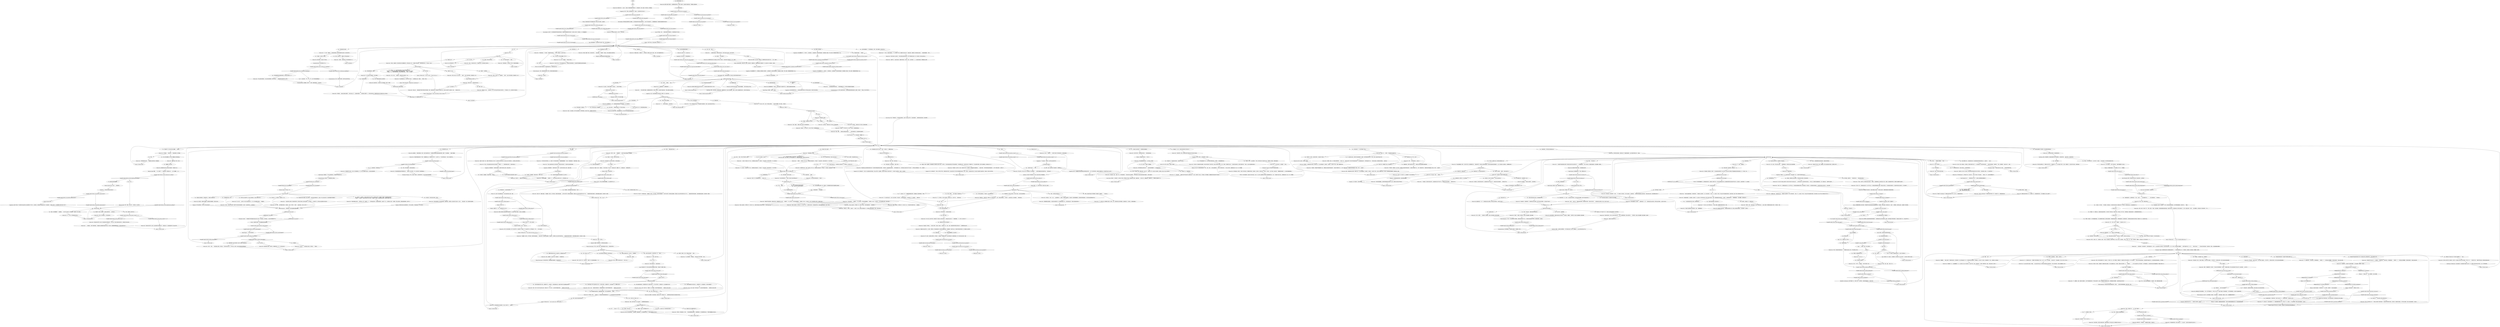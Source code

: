# DREAM SEAFORT / DOLORES DEI
# She's crossing the street in the water. Click on her
# ==================================================
digraph G {
	  0 [label="START"];
	  1 [label="input"];
	  2 [label="You: “我喜欢这样。”"];
	  3 [label="Variable[\"seafort.dolores_suggestion_red_kiss_success\"]"];
	  4 [label="Variable[\"seafort.dolores_suggestion_red_kiss_success\"]", shape=diamond];
	  5 [label="!(Variable[\"seafort.dolores_suggestion_red_kiss_success\"])", shape=diamond];
	  6 [label="Dolores Dei: ”我不……我不知道说什么。我试过了。”"];
	  7 [label="Rhetoric: 好像她以前也听过，一百万次了。"];
	  8 [label="nofullname"];
	  9 [label="leavingleavinghub"];
	  10 [label="Dolores Dei: “这只是个花冠。不朽王冠是用纯净之光、吗哪还有生钯金制成的。它是古典时代晚期的统治者传承给我的……”"];
	  11 [label="Jump to: [heyhub]"];
	  12 [label="You: “我在我的脑海里。我想你。”"];
	  13 [label="Encyclopedia: 是的，如果你把她吓跑，就永远无法*收集*到那些历史知识了……"];
	  14 [label="Jump to: [Dolores Dei: \"\"Don't say that... I know this *pos...\"]"];
	  15 [label="Jump to: [earlyhub]"];
	  16 [label="You: 我想走！"];
	  17 [label="gettingoveritwithbennettfoddy"];
	  18 [label="Dolores Dei: “看见了吗？”她睁大双眼。“只是需要一点时间。对于你来说，我觉得大概也就是……差不多20年吧？对我来说也很艰难。我曾经以为自己离开你就不能*生活*下去……”她直直地盯着你的双眼——她的虹膜是淡蓝色的，还夹杂着一点绿色。"];
	  19 [label="Dolores Dei: 她好像一点也没有放松。她回头望了望，然后转向了你……录像带租赁店的霓虹标志在她身后闪闪发光……"];
	  20 [label="You: “很好。我感觉要犯心脏病了。”\n“很好。我感觉好像又要犯心脏病了。”"];
	  21 [label="Dolores Dei: “那我们为什么要这么做？”苏雷恩女皇的导师叹了口气，低下头——看着剥落的沥青。"];
	  22 [label="You: “你知道什么叫*不礼貌*吗？把一个瑞瓦肖公民武装的警督打入永恒的地狱。”"];
	  23 [label="Dolores Dei: “我会的，”她说到。晚风吹来，她身上的礼服就像一面白色旗帜。"];
	  24 [label="Dolores Dei: “你没必要痛恨这个世界。”她四下看了看，看着夜晚的灯光。“难道你看不见一切是多么的善良和美丽吗？我没时间处理你的悲观情绪了——这个点車站的人肯定很多。大家都要去机场。”"];
	  25 [label="Dolores Dei: “不，哈里。”她摇摇头。"];
	  26 [label="Reaction Speed: 好吧，抱歉。我太天真了。别听我的，永远不要了。"];
	  27 [label="Jump to: [dolores main]"];
	  28 [label="Variable[\"seafort.dolores_giving_items_counter\"] >= 2"];
	  29 [label="Variable[\"seafort.dolores_giving_items_counter\"] >= 2", shape=diamond];
	  30 [label="!(Variable[\"seafort.dolores_giving_items_counter\"] >= 2)", shape=diamond];
	  31 [label="Variable[\"seafort.dolores_rhet_recite_it\"]"];
	  32 [label="Variable[\"seafort.dolores_rhet_recite_it\"]", shape=diamond];
	  33 [label="!(Variable[\"seafort.dolores_rhet_recite_it\"])", shape=diamond];
	  34 [label="Dolores Dei: “拜托，哈里，我真的没时间。”"];
	  35 [label="letter end hub"];
	  36 [label="You: “远航路——我知道那个地方。那是哪里？”"];
	  37 [label="You: “一张車票存根……”"];
	  38 [label="Electrochemistry: 你把这鬼东西浸泡在酒里是对的。淹死它……直到你的神经细胞退极。直到它消失，融化。"];
	  39 [label="Jump to: [letter end hub]"];
	  40 [label="Rhetoric: 这次不会是廉价公寓了……"];
	  41 [label="You: “这次我能负担起一个更好的地方。我们可以再试一次……这次我们有钱了。现在我可以*赢*了。”"];
	  42 [label="You: “你说得对。我很抱歉。你温柔又善良，不是杀人凶手。”"];
	  43 [label="Dolores Dei: 她前额上精美的花冠压在你的太阳穴上。白银在春日的晚风中感觉十分冰凉。"];
	  44 [label="You: “是他的，电话里那个男人的吗？”"];
	  45 [label="You: 吞口水。"];
	  46 [label="Dolores Dei: “我流掉了。你不记得了吗，你这个*可怜虫*？穷困潦倒的混蛋。”"];
	  47 [label="Dolores Dei: “当然不是。”她看向小腹，然后对上你沧桑的双眼……"];
	  48 [label="Suggestion: 是的！它就隐藏在你神经系统弹出来的那些选项中间……那个*正确*的答案。这样她又会重新爱上你，根本就不会去什么机场了！"];
	  49 [label="You: “好吧，我明白。”（像个殉道者一样安静地点头）"];
	  50 [label="Perception (Smell): 一个散发着杏子香味的幽灵从她身上飘了出来——她的皮肤，还有衣服上——融入到你周围的空气中。"];
	  51 [label="Shivers: 当她离开这里时，所有道路都会想念她的脚步。"];
	  52 [label="Dolores Dei: “哦，是的。这是真正的黑暗。这不是死亡，或者战争，或者猥亵儿童。真正的黑暗长着一张爱情的脸庞。第一次死亡是在心里的，哈里。”"];
	  53 [label="Rhetoric: 听见了吗？那听起来毫无意义。意义、想法、理论——所有这些都蒸发了。现在只有干瘪的沉默——下定决心的声音。就像其他40亿个决心一样。非常抱歉。"];
	  54 [label="You: “你的皮肤圣洁又柔软。”"];
	  55 [label="Dolores Dei: “哦，这个吗？”她调整了一下前额上的花冠。"];
	  56 [label="Dolores Dei: “哇哦，看见了吗？整个案子……”她笑了。这是个悲伤的笑容，眉毛都拧在一起了。"];
	  57 [label="Variable[\"seafort.dolores_intro_ency_win_her_back\"]"];
	  58 [label="Variable[\"seafort.dolores_intro_ency_win_her_back\"]", shape=diamond];
	  59 [label="!(Variable[\"seafort.dolores_intro_ency_win_her_back\"])", shape=diamond];
	  60 [label="Dolores Dei: “不，哈里。”她摇摇头。“我的皮肤很普通。我不像你想象中那么漂亮。我们还是不要……”"];
	  61 [label="Dolores Dei: “有时候会……跟之前比没那么频繁了。已经过去这么久了。比看起来的要多……”她盯着自己的脚下——十字路口的斑马线。录像带租赁店的灯光在她的头发上闪闪发光。"];
	  62 [label="Dolores Dei: “我们已经没什么好说的了。所有词语的组合都已经用尽。原子不再把我们组合在一起：我们的爱，我们未出世的女儿……”"];
	  63 [label="You: “我以前听过你的声音。电话里那个声音就是你。”"];
	  64 [label="Variable[\"seafort.dolores_intro_concept_say_something\"]"];
	  65 [label="Variable[\"seafort.dolores_intro_concept_say_something\"]", shape=diamond];
	  66 [label="!(Variable[\"seafort.dolores_intro_concept_say_something\"])", shape=diamond];
	  67 [label="You: “你是我的妻子。”"];
	  68 [label="You: “也许吧。我想调查已经抵达了终点。”"];
	  69 [label="Dolores Dei: “但是——我可以。”"];
	  70 [label="Jump to: [Dolores Dei: \"\"But -- I can.\"\"]"];
	  71 [label="You: “好吧。我还有*其他问题*要问你。”"];
	  72 [label="You: “但是我喜欢我的清单。”"];
	  73 [label="Dolores Dei: “太棒了，”她点点头。“那里是空虚的深渊。很快就会是‘黄昏’；然后是‘世界末日’……我的朋友在站台等我，哈里。这样太不礼貌了……”"];
	  74 [label="Jump to: [dolooooooores]"];
	  75 [label="You: “那这个大革命雕像呢？”（给她看看。）“也许你可以拿走这个大革命雕像？上面还有一把小步枪呢。”"];
	  76 [label="Dolores Dei: “……但是现在，只剩下无聊的地狱。”她盘起的头发随着转角霓虹灯的红光一起闪烁。她跺着脚想要暖和身体。外面已经变得*很冷*了。"];
	  77 [label="You: 闭嘴，我在跟她说话。"];
	  78 [label="Dolores Dei: “远航路21A号。”她悲伤地点点头。“那是很久以前的事了。是一百年前的事了，哈里。不——应该是一亿年前。你永远也不会知道我有多爱你。我对你的爱，超过了所有人曾经爱过的*任何人*。”"];
	  79 [label="Dolores Dei: “一条名叫远航路的街道。”她悲伤地笑了。“那是很久以前的事了。是一百年前的事了，哈里。不——应该是一亿年前。你永远也不会知道我有多爱你。我对你的爱，超过了所有人曾经爱过的*任何人*。”"];
	  80 [label="Dolores Dei: “但是现在都没了。毫无结果。没有孩子，什么也没有。我们可能住在这个世界上最冰冷的地方，哈里，围绕着最遥远的星辰运行。太痛苦了，纯粹的痛彻心扉……”她慢慢摇摇头：“真是*糟糕*，我得去机场了。”"];
	  81 [label="Dolores Dei: “别这么想，哈里……”她笑笑。"];
	  82 [label="You: “我知道。如果我让你这么做的话，你可能会亲自打给我。是我太急躁了。”"];
	  83 [label="Dolores Dei: “已经几个月了。很快就会变成几年。每个季节过去，灯光都会变得越来越不清晰。我会坐在米诺瓦——在欣喜若狂的感恩中——我会把手放在自己的肚子上，然后*微笑*……”"];
	  84 [label="You: “朵拉，是你吗？”"];
	  85 [label="Untitled hub"];
	  86 [label="jumpituphub"];
	  87 [label="Dolores Dei: “那只是一天而已。但是想想！如果我们现在在那里，你可以抚摸我的头发，亲吻我。跟我谈论任何事情；去……”她摇摇头，“……几乎可以说是世界上的*任何地方*。而不是像现在——现在我们的交流已经被限制在了*痛苦与后悔*之中。”"];
	  88 [label="You: “不，这很有趣。哈哈哈。”"];
	  89 [label="Dolores Dei: “没人应该记得它的位置，特别是……那么漫长的时间之前。那样肯定会感觉到不自然的悲伤——那么古老的悲伤，甚至太古细菌都与之共享。”"];
	  90 [label="You: 我感觉到她的呼吸……"];
	  91 [label="Suggestion: 兄弟，你应该把我放在行刑队前面。我辜负了你，我无话可说。"];
	  92 [label="Dolores Dei: 她又摇了摇头。晚风撩起她的头发，吹起了街上的旧报纸和快餐包装袋……"];
	  93 [label="Dolores Dei: “明天见。”"];
	  94 [label="Dolores Dei: “明天见。”"];
	  95 [label="Dolores Dei: 她努力试着不去看你——她想要收回的时候，你抓住了她的手。她试着不去看你的脸，不想看到上面的表情。"];
	  96 [label="You: 如电影般的结束"];
	  97 [label="You: “那怎么可能？”"];
	  98 [label="You: “你不知道我发现了什么！有许多美好的事情会发生。神秘的——甚至超越物质本身。”"];
	  99 [label="Dolores Dei: “重点是要照顾好你自己。人生并不是一场竞赛。”"];
	  100 [label="Dolores Dei: “是的，很好。我为你高兴。”"];
	  101 [label="You: “你要去哪？”"];
	  102 [label="You: “不朽王冠？你不是已经戴着一顶了吗？”"];
	  103 [label="Encyclopedia: 让她*走*？这可是蒙迪和伊苏林迪区域的圣后！想想我们能收集到的历史知识！这可是人生仅有一次的机会——为了把她赢回来！"];
	  104 [label="Logic: 把她*赢回来*？在这里恐怕不合适吧？而且，圣主在这里做什么？"];
	  105 [label="You: “感觉好像有点不太对劲。”"];
	  106 [label="Jump to: [earlyhub]"];
	  107 [label="Inland Empire: 我一直都想警告你这一点。"];
	  108 [label="Dolores Dei: “我不明白你的意思，德洛莉丝·黛？”她疑惑地看着你。这似乎是她不想深入的一个谜题。"];
	  109 [label="You: “你说得对。我甚至都想不起来你是谁了！哈哈！”"];
	  110 [label="Volition: 停下来，你只会让事情变得更糟糕——你从来都*帮不上忙*。"];
	  111 [label="Volition: 你*傻了*吗？"];
	  112 [label="Volition: 看见了吗？！她什么也没说！"];
	  113 [label="Variable[\"seafort.dolores_volition_stop_it\"]"];
	  114 [label="Variable[\"seafort.dolores_volition_stop_it\"]", shape=diamond];
	  115 [label="!(Variable[\"seafort.dolores_volition_stop_it\"])", shape=diamond];
	  116 [label="Dolores Dei: “是的，当然。你是个有远见的企业家，而我只是个*工人主义者*——因为我不想继续伤害你……”她把目光从你身上移开。"];
	  117 [label="You: “我没有清单。”（撒谎。）"];
	  118 [label="Untitled hub (05)"];
	  119 [label="Dolores Dei: “你知道我是什么意思……”"];
	  120 [label="You: “好吧，我会把领带丢掉！再说它已经不说话了。”"];
	  121 [label="Dolores Dei: “我的天啦，哈里！停下来吧。我不想再听到任何跟*哀悼*有关的*事情*，为还活着的人哀悼——*什么都不想听*！”"];
	  122 [label="Dolores Dei: “我不知道那是什么*意思*……”她挫败地叹了一口气：“我的朋友还在站台等我。我不能让他们等着——这样太不礼貌了。”"];
	  123 [label="Conceptualization: 在你的脑海里，你还能爬上她的床。还是她唯一的男人……"];
	  124 [label="You: “我们结过婚。你给我写信，被我扔到了一边……”"];
	  125 [label="Reaction Speed: 是的。"];
	  126 [label="Dolores Dei: “哈里，我不想要什么。我只想去机场。”"];
	  127 [label="Dolores Dei: “我没有向你*要*什么东西。现在给我任何东西都太迟了。如果是之前——我会很喜欢那个无头FALN骑士……”"];
	  128 [label="Empathy: 这个负担是你，还有你的恨意。"];
	  129 [label="Dolores Dei: “你那样称呼我……”"];
	  130 [label="You: “它再也不会说什么了。我觉得自己必须做点什么。但我没有。所以现在它死了。”"];
	  131 [label="You: “不，我不开心。”"];
	  132 [label="Logic: 为什么？还有办法能把她赢回来，你知道的。你唯一要做的就是*道歉*。"];
	  133 [label="Dolores Dei: “那里。”她指着漆黑一片的对岸。“你没办法付清电费账单。它变成了一座黯淡的坟墓。你在公民武装训练了那么多年，我父母的钱……这并不好。”"];
	  134 [label="Rhetoric: 现在你已经变成一个更好的男人了。有了职称，还隶属于一个强大的武装组织。"];
	  135 [label="Volition: 你是对的。"];
	  136 [label="You: “战犯！”\n“杀人凶手！”"];
	  137 [label="Empathy: 你不会这样做的。你已经不太可能让她流泪了。"];
	  138 [label="Dolores Dei: 这一刻就要结束了。她要把脸移开……"];
	  139 [label="You: 但是我成功了……\n失败了……"];
	  140 [label="Jump to: [embarrasingsmooches]"];
	  141 [label="You: 什么也不说，像一个没用的废物站在原地。"];
	  142 [label="Jump to: [dolores main]"];
	  143 [label="Dolores Dei: “求你了，哈里……”礼服在她身上飘动，宛若流水。“我不明白你在说什么。你可怜又让人害怕，是过去的你那虚无缥缈的幽灵。”"];
	  144 [label="Variable[\"seafort.orb_dream_kim_was_present\"]"];
	  145 [label="Variable[\"seafort.orb_dream_kim_was_present\"]", shape=diamond];
	  146 [label="!(Variable[\"seafort.orb_dream_kim_was_present\"])", shape=diamond];
	  147 [label="Rhetoric: 你告诉她你爱她。她肯定会感觉到*什么*的。"];
	  148 [label="Volition: 更多问题。再多一点。"];
	  149 [label="IsHighestPolitical(\"revacholian_nationhood\")"];
	  150 [label="IsHighestPolitical(\"revacholian_nationhood\")", shape=diamond];
	  151 [label="!(IsHighestPolitical(\"revacholian_nationhood\"))", shape=diamond];
	  152 [label="Dolores Dei: “不，不是这样的……我很高兴你终于能在经济上照顾好自己了，真的。但你得为了你自己，而不是我。我不需要钱。我需要的是*跑-跑-跑*到飞机场去！”"];
	  153 [label="Jump to: [earlyhub]"];
	  154 [label="Variable[\"seafort.dolores_intro_ency_historic\"]"];
	  155 [label="Variable[\"seafort.dolores_intro_ency_historic\"]", shape=diamond];
	  156 [label="!(Variable[\"seafort.dolores_intro_ency_historic\"])", shape=diamond];
	  157 [label="You: 真该死，一切已经很好了……"];
	  158 [label="dolores main"];
	  159 [label="You: “那好吧。特别好。还有一件事我必须知道。”（收回。）"];
	  160 [label="You: “让我们变成这个世界上最后的正常人吧——但是只有两次。如果那样不行，我们就发疯，让一切都陷入灰域！”"];
	  161 [label="Dolores Dei: “不仅仅是清单……”她调整了一下头上的花冠，手已经有些微微颤抖。“你很悲伤，哈里。*太*过悲伤。人们不会变得那么悲伤。根本没法看……”"];
	  162 [label="Dolores Dei: “这跟领带没关系，哈里！你在那儿工作了太久，甚至都没办法像正常人一样说话了！对你来说一直都是清单。*问题*。”"];
	  163 [label="You: “你不明白更好。”"];
	  164 [label="You: “我应该再深入一点，去到一个从没遇见过你的地方。因为在虚无的深渊里，根本不可能见到任何人！”"];
	  165 [label="Jump to: [dolooooooores]"];
	  166 [label="Dolores Dei: “我不想要……”她没有收下。“它看起来很贵，我不想要。”"];
	  167 [label="You: “我以为你喜欢雕像。我以为这个雕像能让你回到我身边。”"];
	  168 [label="Reaction Speed: 雕像……*什么*也做不了？一点都没用吗？但是我还以为……这个历史雕像……她……"];
	  169 [label="Dolores Dei: “哦，哈里。你不应该这么做的……”她慢慢摇摇头，银白色的头发扫过她的肩膀。"];
	  170 [label="You: “你是痛苦的象征。”"];
	  171 [label="You: “还有更多呢：吻你-吻你-吻你。”"];
	  172 [label="Dolores Dei: “我们将永远拥有过去。”她靠在自己的行李上，勉强地笑了笑。“我一直会被它*影响*。但是一切都结束了。现在只剩下完全的，无情的地狱。”"];
	  173 [label="Jump to: [letter end hub]"];
	  174 [label="You: “难道你就不能变回曾经的那个你吗？我还能在你身上看到她的影子。就在礼服和花冠下面……”"];
	  175 [label="You: “廉价公寓……所以是有钱人把你从我身边夺走了。”"];
	  176 [label="You: “是的。你是我身上最无趣的那部分。”"];
	  177 [label="You: 她的脸颊贴着我……"];
	  178 [label="Reaction Speed: 竹节虫女王！快！"];
	  179 [label="Dolores Dei: ……努力试着不去看你。她想要收回的时候，你抓住了她的手。她试着不去看你的脸，不想让你看到上面的表情。"];
	  180 [label="Dolores Dei: “享受灯光、*文化*、生活……比这里要好多了。这里的一切都会让我想起你，还有和你一起的那些糟糕时光。那些彻夜不眠的夜晚，为了我们死去的爱情争执不休。”"];
	  181 [label="Suggestion: 你迈出蹒跚的步子——不温不火，又担惊受怕——站到她身旁；她的身体紧贴着你，散发着暖人的温度。你闭上双眼，嘴唇朝她的嘴唇贴了过去。"];
	  182 [label="You: “那我怎样才能*再次*见到你呢？”"];
	  183 [label="Variable[\"seafort.dolores_volition_drinking\"]"];
	  184 [label="Variable[\"seafort.dolores_volition_drinking\"]", shape=diamond];
	  185 [label="!(Variable[\"seafort.dolores_volition_drinking\"])", shape=diamond];
	  186 [label="You: “我解决了吊人案。”"];
	  187 [label="You: “你没时间照顾我的情绪吗？”"];
	  188 [label="Dolores Dei: “呃，我也在自己的脑海中。我们全都是。”"];
	  189 [label="You: “你会想念这里吗？”"];
	  190 [label="Pain Threshold: 绝望正在增加。"];
	  191 [label="Dolores Dei: 沉默。她看着你，回头望了望，然后摆弄了一下前额的花冠。"];
	  192 [label="You: “为什么？我们为什么不能在一起？”"];
	  193 [label="Jump to: [dolores main]"];
	  194 [label="You: “我没疯。别这么说。”"];
	  195 [label="Reaction Speed: 问题？有人说问题了吗？"];
	  196 [label="You: “是的，但是对话不可能没有清单的。”\n“是的，但是对话不可能没有对话树的。”"];
	  197 [label="Dolores Dei: “其他人也会悲伤，但不像你一样。你消沉了好多年，然后开始砸东西……你变得暴力了。”"];
	  198 [label="Dolores Dei: “总而言之——你病了。你变成了一个老疯子。而且，直到你生命的最后一刻，你都会永远待在地狱里。而我，必须去米诺瓦。”"];
	  199 [label="You: “那骰子呢？我有个定制骰子，就是在这里制作的……诅咒商业区……”"];
	  200 [label="Shivers: 它在你面前缓缓打开，还带着斑驳的沥青，还有枫叶从你脚下扫过。街灯的光晕悬挂在你头顶，蜷缩的阴影把杂货店的袋子带回了家。灯是亮的——就在转角的一个小火柴盒里。"];
	  201 [label="Dolores Dei: “我真的，真的，*真的*要过去。在这个世界的历史上，从没有人像我一样需要现在就赶去*机场*。你明白的，哈里……”"];
	  202 [label="Dolores Dei: “明白了吗？”她笑了笑——就好像卸下了肩头沉重的负担。"];
	  203 [label="Perception (Sight): 一块嵌在红皮带上的小金表……环绕在她纤细的手腕上。"];
	  204 [label="Suggestion: 你毁掉了一切。本来还有机会的。你应该再等一会儿——她说不定反而会打给*你*！"];
	  205 [label="You: “你的名字……”"];
	  206 [label="You: Variable[\"seafort.dolores_logic_dora_name\"]"];
	  207 [label="Variable[\"seafort.dolores_logic_dora_name\"]", shape=diamond];
	  208 [label="!(Variable[\"seafort.dolores_logic_dora_name\"])", shape=diamond];
	  209 [label="You: 朵拉是德洛莉丝的简称……"];
	  210 [label="Rhetoric: 你需要背给她听。为了达到效果。所有一切。不要概括。"];
	  211 [label="You: “你啊你。我每走一步，脚步就越发轻盈。几乎让我想要开始奔跑。我有时会那样做。不敢相信我会遇见你，不敢相信跟你在一起的那些快乐。你拥有如此浩瀚又博大的灵魂，而我也将一直，永远回到它身边。”"];
	  212 [label="Dolores Dei: “……那已经是*一亿年前的事了*。那时的我是另外一个样子——身心都充满了对你的爱。会记住你说出的每一个字。哦，哈里，曾经的你是*最酷的*……但我不再是那个她了。这个人……”她指了指自己。“……已经占据了她的位置。它会毁灭你。哈里——我会吞噬掉你的精神。”"];
	  213 [label="You: “那现在呢？现在会怎么样？我们接下来要聊什么？”（总结。）"];
	  214 [label="Dolores Dei: “那是我第一次——也是最糟糕的一次——陷入爱情。我会一直背负着它。这是个事实。但是一切也就这样了。就像一张車票存根，哈里。它再也没有什么*用处*了。”"];
	  215 [label="Dolores Dei: “不。你把她吓跑了。用你的哭泣，你的歇斯底里……”她停顿了一下。“我们最后过得很糟糕。在你能负担起的一个廉价出租公寓里……”"];
	  216 [label="Dolores Dei: “还有我的不朽王冠吗？不。”她摇摇头。“你把她吓跑了。用你的哭泣，你的歇斯底里……”她停顿了一下。“我们最后过得很糟糕。在你能负担起的一个廉价出租公寓里……”"];
	  217 [label="Dolores Dei: 她看向东方，神秘地笑了。接着她回头看着你。笑容消失了。"];
	  218 [label="Dolores Dei: “42，”她悲伤地点点头。“就是那个轻轨带着我去了科戎，去上学，去工作。每天清晨……我总会在同一个車站遇到你，哈里。就在十亿年以前……”"];
	  219 [label="Inland Empire: 那就是你。*你*会让她的肺发光。你的痛苦不是毫无意义的。"];
	  220 [label="Perception (Hearing): 不是。还没到。是别的，你还有很多时间，可以用*问题*和亲吻挽回她。"];
	  221 [label="Dolores Dei: 她的手没有任何回应。她的身体很僵硬，一股不安的电流从中穿过。"];
	  222 [label="You: “你怀孕这一点，我原谅你。我能忍受。只是……”"];
	  223 [label="Dolores Dei: “我*必须*走，哈里。真的，我已经错过了8:30的那班了……”她用手指缠绕在旅行箱的手柄上。“现在我该走了……”"];
	  224 [label="Jump to: [dolores main]"];
	  225 [label="Dolores Dei: “不。这样只会让人觉得痛苦又无趣。在机场，生活、爱情和欢笑正在等待着我。在咖啡店里——只有灰尘，地狱和悲喜剧。”"];
	  226 [label="You: “我想回到那个完全不同的世界。跟你一起的那个透明的世界。”"];
	  227 [label="Dolores Dei: “很好。这……非常好。”听起来她并没有被你打动。"];
	  228 [label="You: 什么也不说。"];
	  229 [label="howareyoudoing"];
	  230 [label="You: “我不太好。”"];
	  231 [label="You: “但是……事情这样是不对的。”"];
	  232 [label="Dolores Dei: “是不对，但是……”她看着脚下。一双秀气的金色凉鞋盖住了她的脚趾。"];
	  233 [label="Dolores Dei: “我不知道为什么自己会说*但是*。根本没有但是。”"];
	  234 [label="Dolores Dei: “我们一直在互相伤害，好吗？我对你不好。你没看见吗，我那么*坏*？我必须停下来，我不能变成一个坏人……你*会*变好的。”"];
	  235 [label="Jump to: [Dolores Dei: \"\"I can't answer your *other questio...\"]"];
	  236 [label="Logic: 现在就这样了吗？我们应该把所有好事都尝试*两遍*，然后放弃？按照那个逻辑……"];
	  237 [label="Dolores Dei: “不，你*没有*。你在那里工作了太久，甚至都没办法像正常人一样说话了！你总会列有一长串对话清单，问一大堆*问题*。”"];
	  238 [label="Dolores Dei: “看见了吗？*我们聊聊别的吧*……”她叹了口气。"];
	  239 [label="Pain Threshold: 这个……对我来说有点*太过*了。感觉你心脏周围的肋骨都裂开了。"];
	  240 [label="Dolores Dei: “你说得对。我*曾经*很生你的气。但是我真的已经*不再*生气了。我现在的生活状态很好……”她回头望了望。"];
	  241 [label="Shivers: 黑眼睛的野狗在小巷中游荡，苹果树那干枯的树枝低垂在层层叠叠的屋顶：红黑相间。瑞瓦肖西部，黄昏的太阳——她走了，精神焕发。离我们远远的。远离我们广阔的灵魂。"];
	  242 [label="Dolores Dei: “哦不，不不不不。”她摇摇头。“我们不会再来一遍了。”"];
	  243 [label="Pain Threshold: 是啊。把木桩插入你的心脏。她也会受伤——连带伤害。"];
	  244 [label="Untitled hub (02)"];
	  245 [label="Perception (Sight): 录像带租赁店的灯光照耀在她的裙子上。一个黑色的德洛莉丝人形，在下面移动。她还是她。她的双腿，她的胸膛，她的臀……"];
	  246 [label="You: “不，你是特别的。你的肺会发光。”"];
	  247 [label="massmurdering"];
	  248 [label="Dolores Dei: “没错——而且这会让我赶不上那趟飞往米诺瓦的美丽航班。远远地，远远地离开你——还有瑞瓦肖。”"];
	  249 [label="Suggestion: 这与失败或者成功无关。一切总是会变得惨不忍睹。我不应该这么建议，而你也不应该听我的。"];
	  250 [label="Conceptualization: 这个世界上最珍贵的布料，只留给那些能够足够靠近她的人去感受。你偷走了一下轻触，但它并不属于你。"];
	  251 [label="You: “你没有回吻我。”"];
	  252 [label="Dolores Dei: “没什么——我得走了……”她的手又抓住了旅行箱的手柄：“我现在就要走了……”"];
	  253 [label="Variable[\"seafort.orb_dream_cuno_was_present\"]"];
	  254 [label="Variable[\"seafort.orb_dream_cuno_was_present\"]", shape=diamond];
	  255 [label="!(Variable[\"seafort.orb_dream_cuno_was_present\"])", shape=diamond];
	  256 [label="IsHighestPolitical(\"communist\")"];
	  257 [label="IsHighestPolitical(\"communist\")", shape=diamond];
	  258 [label="!(IsHighestPolitical(\"communist\"))", shape=diamond];
	  259 [label="Dolores Dei: 一声长长的叹息，似乎酝酿了一个世纪。"];
	  260 [label="You: “错。就*是*一场竞赛。而我要赢。”"];
	  261 [label="Dolores Dei: “你在咆哮，哈里。”她停了下来。“我不能再继续了。不能再*害怕*你的情绪了。我不能和你讨论*疯纸*或任何相关的话题了。请你让我走吧。”"];
	  262 [label="You: “去吧，再见。”[离开。]"];
	  263 [label="You: “‘嗨’？就只有这些吗？”（微笑。）"];
	  264 [label="Jump to: [earlyhub]"];
	  265 [label="heyhub"];
	  266 [label="You: “我猜，是的。”"];
	  267 [label="Variable[\"seafort.dolores_intro_logic_whatever\"]"];
	  268 [label="Variable[\"seafort.dolores_intro_logic_whatever\"]", shape=diamond];
	  269 [label="!(Variable[\"seafort.dolores_intro_logic_whatever\"])", shape=diamond];
	  270 [label="You: “是的。还是不要了。很抱歉，我不该说这些话。”"];
	  271 [label="Dolores Dei: 她没有回答，又露出了那个表情。"];
	  272 [label="You: “所有星星都在绝对的寂静中燃烧。你有没有注意到这一点？”"];
	  273 [label="Dolores Dei: “没事的。”她没有努力让它听起来像没事一样。"];
	  274 [label="Volition: 我没办法帮你。我完全派不上用场。我所说的一切都是谎言。我想要的那些坏东西跟你一样。站在这里，像一根盐柱，诉说着……"];
	  275 [label="Dolores Dei: “你又说清单里的话了，不是吗？现在连*对话树*都冒出来了！”"];
	  276 [label="Variable[\"seafort.dolores_tree_not_list\"]"];
	  277 [label="Variable[\"seafort.dolores_tree_not_list\"]", shape=diamond];
	  278 [label="!(Variable[\"seafort.dolores_tree_not_list\"])", shape=diamond];
	  279 [label="Dolores Dei: “一点消沉？你在那儿工作了太久，甚至都没办法像正常人一样说话了！你总会列有一长串对话清单，问一大堆*问题*。”"];
	  280 [label="Inland Empire: 我们都跟你说过。*所有人*都警告过你了。"];
	  281 [label="Dolores Dei: 她没有回看你，而是低头看向自己的手指甲。它们被咬过，都磨损了。晚风吹来，她身上的礼服就像一面白色旗帜。"];
	  282 [label="Dolores Dei: “雕像可没这个作用，哈里。”"];
	  283 [label="Dolores Dei: 她看着你指尖的无头FALN骑士雕像，不知道说什么好。"];
	  284 [label="Variable[\"seafort.dolores_inland_all_warned_you\"]"];
	  285 [label="Variable[\"seafort.dolores_inland_all_warned_you\"]", shape=diamond];
	  286 [label="!(Variable[\"seafort.dolores_inland_all_warned_you\"])", shape=diamond];
	  287 [label="Dolores Dei: “这样。没用的……”话音刚落，晚风拂起，她身上的礼服仿佛一面白色的旗帜。"];
	  288 [label="Jump to: [dolooooooores]"];
	  289 [label="Dolores Dei: “问题也不会把那些时光带回来的，哈里。”她慢慢摇摇头。"];
	  290 [label="Jump to: [dolooooooores]"];
	  291 [label="You: “难怪我一直想着德洛莉丝·黛……”"];
	  292 [label="You: “我每走一步，它都会生长。当我走到加油站的时候，它已经充斥了我的全身。我踏上轻轨，回头张望，那个东西，弓形集电器。我知道会是这样——直到我最终回到你身边……”"];
	  293 [label="You: “远航路在哪里？”"];
	  294 [label="Dolores Dei: “你没看见吗——我再也不会觉得你很酷了。我只会像那个*新的我*一样思考。”"];
	  295 [label="You: “你说*成长*是什么意思？”"];
	  296 [label="You: “我还能让你的肺发光，我知道我可以。只要你允许我这么做。”"];
	  297 [label="You: 紧握她的手腕。"];
	  298 [label="Dolores Dei: “*为什么*你要这样对你自己？你知道我不会背叛你的，哈里。我从来没有对你不忠过。”"];
	  299 [label="Dolores Dei: “没错，是他的。”她看向小腹，然后对上你沧桑的双眼……"];
	  300 [label="You: “不，说真的，等一下！我需要再看看我的清单，我很抱歉。我的清单哪去了？等等！”"];
	  301 [label="You: （我只剩下这些了。）“求你……”"];
	  302 [label="Inland Empire: 一个完全不同的世界。"];
	  303 [label="Variable[\"seafort.dolores_shivers_roads_beneath\"]"];
	  304 [label="Variable[\"seafort.dolores_shivers_roads_beneath\"]", shape=diamond];
	  305 [label="!(Variable[\"seafort.dolores_shivers_roads_beneath\"])", shape=diamond];
	  306 [label="Variable[\"seafort.dolores_is_pregnant\"]"];
	  307 [label="Variable[\"seafort.dolores_is_pregnant\"]", shape=diamond];
	  308 [label="!(Variable[\"seafort.dolores_is_pregnant\"])", shape=diamond];
	  309 [label="Empathy: 全灭。我们被全灭了，哈里。这不是关于责任，或者其他任何东西。这永远就只是关于你对任何事情都没有权威。对她，对你自己，或其他任何东西。所以他们才没把你带上那艘飞船：没有她，你只是个疯子而已。"];
	  310 [label="fulldora"];
	  311 [label="Dolores Dei: “说实话，我挺好的。职业和恋爱关系方面都挺好的。我已经达到人生中一个圆满又平和的阶段。”她急匆匆地点点头。“你怎么样，哈里？”"];
	  312 [label="Jump to: [dolores main]"];
	  313 [label="Dolores Dei: “不，哈里，我们不行的。”"];
	  314 [label="Dolores Dei: “哈里，我们不能在一起，因为你疯了。”她的眼睛里流露出悲哀。"];
	  315 [label="Variable[\"seafort.dolores_logic_trying_again\"]"];
	  316 [label="Variable[\"seafort.dolores_logic_trying_again\"]", shape=diamond];
	  317 [label="!(Variable[\"seafort.dolores_logic_trying_again\"])", shape=diamond];
	  318 [label="Dolores Dei: “是的，当然。一切都在你的掌控之中，歇斯底里的是我，因为我不想继续伤害你……”她把目光从你身上移开。"];
	  319 [label="Dolores Dei: “一个警察……你在那儿工作了太久，甚至都没办法像正常人一样说话了！你总会列有一长串对话清单，问一大堆*问题*。”"];
	  320 [label="You: 谁，所有人？"];
	  321 [label="Variable[\"seafort.dolores_reaction_figurines_do_nothing\"]"];
	  322 [label="Variable[\"seafort.dolores_reaction_figurines_do_nothing\"]", shape=diamond];
	  323 [label="!(Variable[\"seafort.dolores_reaction_figurines_do_nothing\"])", shape=diamond];
	  324 [label="Variable[\"seafort.dolores_elchem_gown\"]"];
	  325 [label="Variable[\"seafort.dolores_elchem_gown\"]", shape=diamond];
	  326 [label="!(Variable[\"seafort.dolores_elchem_gown\"])", shape=diamond];
	  327 [label="You: “这真是太诡异了。”"];
	  328 [label="You: “我明白。我知道的，你一定要去机场！”"];
	  329 [label="Dolores Dei: “不，哈里。在这个世界的历史上，从没有人像我一样需要现在就赶去机场。你看……”"];
	  330 [label="Empathy: 让你想到她亲爱的机场，她真的感觉很抱歉。"];
	  331 [label="Dolores Dei: 她摇摇头。“别再说人猿的事了，这样没用的。”"];
	  332 [label="Hand/Eye Coordination: 这还不是致命一击。你救了自己——暂时而已。继续四处嗑嗑绊绊，它*就会*发生。"];
	  333 [label="You: “事实上，你不仅仅是*说*了。你还*写在*一封信里，一封手写信里。我一直把它放在我的文件里。”"];
	  334 [label="Dolores Dei: “作为*当朝女王*，我写了很多封信。”她剥开眼睛里的一缕头发。"];
	  335 [label="You: “你真的很尖锐……”"];
	  336 [label="Dolores Dei: “就在这里。”她四下看了看。“我们*就在*远航路上。在它的尽头——离車站300多米。我们以前会来这里租录像带。”"];
	  337 [label="Dolores Dei: “是的。我已经爱上别人了。在他身上我找到了相同的感觉——他是我对你的爱的复制品。但区别是，他很富有也很贴心。他不会失去我的。我们之间会有结果的。它会成长……”"];
	  338 [label="Dolores Dei: “别这样笑了，求你。有点*吓人*。”"];
	  339 [label="Dolores Dei: “你对我也很糟糕……”她停顿了一下。“我们已经说过大概700万次了，我不想再来一遍。”"];
	  340 [label="You: 冰冷的银光拂过我的前额……"];
	  341 [label="Dolores Dei: “现在，来吧……”她用掌心摩挲着丝绸礼服。“……再多问我些问题。让我们聊聊*其他事情*。”"];
	  342 [label="Variable[\"seafort.dolores_elchem_sensual_feelz\"]"];
	  343 [label="Variable[\"seafort.dolores_elchem_sensual_feelz\"]", shape=diamond];
	  344 [label="!(Variable[\"seafort.dolores_elchem_sensual_feelz\"])", shape=diamond];
	  345 [label="Dolores Dei: 礼服在她身上飘动，宛若流水。她重重地呼出一口气。你已经没主意了。"];
	  346 [label="Logic: 为什么？那就是*伤心*的含义。"];
	  347 [label="Suggestion: 你迈出蹒跚的步子——仿佛彼此之间隔着巨大的距离——站到她身旁；她的身体紧贴着你，散发着暖人的温度。你闭上双眼，嘴唇朝她的嘴唇贴了过去。"];
	  348 [label="Dolores Dei: “我好累，哈里。这一切都让我觉得好累……”她叹了口气，“你看不出来吗？我*已经*和你困在琥珀中了？我们被困在这里了。我不能再这样下去了。飞机场才是未来。那里有欢乐和轻松……我必须走。”"];
	  349 [label="Dolores Dei: “重点不是*纸*，或者其他任何东西……”她听起来很沮丧。"];
	  350 [label="Dolores Dei: “我不想再重复这样的对话了……”她听起来好像要哭了——但不是因为高兴。"];
	  351 [label="Variable[\"seafort.dolores_intro_volition_shes_mean\"]"];
	  352 [label="Variable[\"seafort.dolores_intro_volition_shes_mean\"]", shape=diamond];
	  353 [label="!(Variable[\"seafort.dolores_intro_volition_shes_mean\"])", shape=diamond];
	  354 [label="Dolores Dei: “我告诉过你——好事还是会发生的。”"];
	  355 [label="Dolores Dei: “天啦，哈里……”她摇摇头，眉毛因为担心都拧在了一起。"];
	  356 [label="Dolores Dei: 哪里？地上全是水。她转过脸，录像带租赁店的标志照亮了她……红色，蓝绿色……"];
	  357 [label="You: “其实不应该这样的。也许我们再试一次？”（继续。）"];
	  358 [label="You: “你说疯了是什么意思？”"];
	  359 [label="Logic: 一般来说是降序……这样做最好。"];
	  360 [label="You: “以免你还没有注意到，我是个警察。这可不是份容易的工作。”\n“以免你还没有注意到，我是个警察。这可不是份容易的工作，就像是某种学院啊，或者其他之类的东西。”"];
	  361 [label="Dolores Dei: 苏雷恩女皇的导师叹了口气，随后低下头——看着剥落的沥青。关于你的胸痛，她什么也做不了。"];
	  362 [label="You: “古老的爬虫大脑是对的。重新面对失去的是我蠢。”"];
	  363 [label="Authority: 我错了。你再也无法掌控她了。你不应该那么说的。我把一切都搞错了。从此之后你应该自己走下去。"];
	  364 [label="You: 她喜欢战争游戏和雕像？"];
	  365 [label="Dolores Dei: “不了，拜托。请不要给我任何东西。”"];
	  366 [label="Jump to: [whatelseisthere]"];
	  367 [label="Dolores Dei: 你周围的空气变得冰冷。她低头看着自己的肚子，然后抬头望向你，眼睛里满是极大的距离感和神秘。"];
	  368 [label="You: “一旦你回答完我的*所有*问题，我就会放你走。”"];
	  369 [label="You: “那不是我。是我的手。”（举起你的右手。）“我的手指打给你的。”"];
	  370 [label="Dolores Dei: “不会的，真的不会。那时我已经在米诺瓦了。很安全。在温暖的夜晚。被未来的爱人环抱。在那里，我会越来越不想你，甚至整个星期都不会记起你……”"];
	  371 [label="Hand/Eye Coordination: 致命一击就要来了。"];
	  372 [label="Dolores Dei: “很好。现在我是*痛苦的象征*了。”笑容瞬间从她脸上消失。空气还是那么的冰冷。"];
	  373 [label="You: （拿出信，念了起来。）“每天清晨，当我走出去，身后的你还在沉睡，我感觉自己有一点点悲伤。我把它藏在心底，沿着远航路走下去。”"];
	  374 [label="Dolores Dei: “好了，停住。是的，”她投降了。“现在你开心了吗？”"];
	  375 [label="Dolores Dei: “很好，”她叹了口气。“是我写的。那是一个清晨，你还在睡觉。我离开的时候，地上起了白霜。在远航路上。那是一个秋天，第一个秋季。但是哈里，请理解——那已经是一百万年前的事了。不……”"];
	  376 [label="Jump to: [dolores main]"];
	  377 [label="Jump to: [letter end hub]"];
	  378 [label="Dolores Dei: “哦，哈里……人类只有一种方法才能变得永恒——-你一定不会想那样对我的……”她摇摇头。"];
	  379 [label="Dolores Dei: “好吧，哈里。”她叹了口气。“好吧。那是一个清晨，你还在睡觉。房间满是香烟和花楸的味道。我离开的时候，地上都是白霜。那时已经是秋天了，我们一起度过的第一个秋季……你必须理解——那已经是一百年前的事了。不对……”"];
	  380 [label="Dolores Dei: “对于现代历史学家来说，这一点受到了*非常*强烈的质疑，”她跺着脚想要暖和一下身体，然后接着说到：“强烈的质疑。再加上……”"];
	  381 [label="warcriminaling"];
	  382 [label="embarrasingsmooches"];
	  383 [label="You: “你没有……回吻我。”（总结。）"];
	  384 [label="You: “我发现了一个新物种——我将以你的名字为它们命名。德洛莉丝竹节虫。它就像你一样美丽，而且脑袋也是白色的。”\n“我发现了一个新物种——我将以你的名字为它们命名。它就像你一样美丽，而且脑袋也是白色的。我就叫它德莉竹节虫。”"];
	  385 [label="Dolores Dei: 她重重地呼了一口气，就好像是某种痛苦穿过了她的身体——摇了摇她的头。"];
	  386 [label="thegoingsaway"];
	  387 [label="Variable[\"seafort.orb_dream_kim_was_present\"]"];
	  388 [label="Variable[\"seafort.orb_dream_kim_was_present\"]", shape=diamond];
	  389 [label="!(Variable[\"seafort.orb_dream_kim_was_present\"])", shape=diamond];
	  390 [label="You: 如电影一般的亲吻"];
	  391 [label="Variable[\"seafort.dolores_is_pregnant\"]"];
	  392 [label="Variable[\"seafort.dolores_is_pregnant\"]", shape=diamond];
	  393 [label="!(Variable[\"seafort.dolores_is_pregnant\"])", shape=diamond];
	  394 [label="Variable[\"seafort.dolores_is_pregnant\"]"];
	  395 [label="Variable[\"seafort.dolores_is_pregnant\"]", shape=diamond];
	  396 [label="!(Variable[\"seafort.dolores_is_pregnant\"])", shape=diamond];
	  397 [label="Dolores Dei: “哦，哈里，这是个梦境，你没看见吗？现在我人已经在米诺瓦了。谁知道已经过去多久了？”她看看周围。“一年，两年，还是*五年*？”"];
	  398 [label="Dolores Dei: “可是哈里，你看起来不像是重塑了自己，而像是在没有我的时候你崩溃了。我再也不想再看下去了，好吗？我感到*罪过*。我看到你的时候就是这个感觉。求你了，让我走吧……”"];
	  399 [label="You: “听我说，求你了。这让我明白了一件事，我不能*因为*无法爱你让你走。你就像天上的星星，而我将追随你。”"];
	  400 [label="Rhetoric: 星光消逝殆尽。她没法令它再次亮起，你也一样。没有什么能够跻身于物质之中或超越物质本身，只有一个枯燥的*否定*的决心。就像其他40亿个决心一样。非常抱歉。"];
	  401 [label="You: “我现在再正常不过了。”"];
	  402 [label="You: “厉害。”"];
	  403 [label="Suggestion: 好吧，不要马上说你需要*谈谈*！先破冰——这样你就*已经*在谈了！"];
	  404 [label="Suggestion: 你在*做什么*？别再说那种话了。"];
	  405 [label="Volition: 你也不行……"];
	  406 [label="Dolores Dei: “是的，当然。我是个*资产阶级分子*——因为我不想继续伤害你……”她把目光从你身上移开。"];
	  407 [label="Dolores Dei: “有时候。你可能很安全，但是……”现在她的眼睛变得潮湿了。她慢慢摇摇头，努力想要控制住自己，不断用手磨蹭着自己的礼服……"];
	  408 [label="You: “有对话清单很正常啊。每个人都有的。你只需要把所有想问的问题都列出来就好。”"];
	  409 [label="Dolores Dei: “我说的不仅仅是清单，或者是对话树，或者随便你怎么叫吧……”她调整了一下头上的花冠，手已经有些微微颤抖。“你很悲伤，哈里。*太*过悲伤。正常人不会变得那么悲伤的，我根本没法看……”"];
	  410 [label="You: 点点头。“是的，我*也许*明白你什么意思。”"];
	  411 [label="You: “它只是一条领带。再说这都已经过去了。”"];
	  412 [label="You: “真是太伤感情了。”"];
	  413 [label="Dolores Dei: “没有别的了。”"];
	  414 [label="Suggestion: 这是个好主意。不过这尊无头FALN骑士会让她感觉到一种义务——给你回礼。回给你她不想再给的东西。所以她拒绝了。就是这么回事——骑士雕像的主意实在是太*天真*了。"];
	  415 [label="You: “好吧，那我就什么都不给你了。”"];
	  416 [label="blargle"];
	  417 [label="Logic: 意味着痛苦。"];
	  418 [label="Interfacing: 是她。我能感觉到。我能在她温柔纤长的手指里看见，还有她的手腕……她亲手写的。说出那些话吧。"];
	  419 [label="Variable[\"seafort.dolores_logic_sharp_analysis\"]"];
	  420 [label="Variable[\"seafort.dolores_logic_sharp_analysis\"]", shape=diamond];
	  421 [label="!(Variable[\"seafort.dolores_logic_sharp_analysis\"])", shape=diamond];
	  422 [label="Reaction Speed: 你的心在烧。透过黑暗，你感到身下的床垫渗透出浓稠又甜蜜的血浆……"];
	  423 [label="Dolores Dei: “我讨厌那样。我不想为你做任何事。如果说你要花十年才能忘记我，那我希望它已经过去了。”"];
	  424 [label="Volition: 当然了，酒精也帮不上忙。"];
	  425 [label="You: “你会说你在我面前没有表现的像个战犯吗？”"];
	  426 [label="Perception (Smell): 杏子口味的口香糖。"];
	  427 [label="Variable[\"seafort.dolores_hub_question_counter\"] >= 3"];
	  428 [label="Variable[\"seafort.dolores_hub_question_counter\"] >= 3", shape=diamond];
	  429 [label="!(Variable[\"seafort.dolores_hub_question_counter\"] >= 3)", shape=diamond];
	  430 [label="Dolores Dei: “明天见。”"];
	  431 [label="You: “但是这真是糟糕的让人难以忍受。”"];
	  432 [label="Variable[\"seafort.dolores_apartment_fascist\"]"];
	  433 [label="Variable[\"seafort.dolores_apartment_fascist\"]", shape=diamond];
	  434 [label="!(Variable[\"seafort.dolores_apartment_fascist\"])", shape=diamond];
	  435 [label="Composure: 她看见的你也不见了。一小堆棍子立在原地。祈求着。"];
	  436 [label="Suggestion: 你迈出蹒跚的步子——不瘟不火，又担惊受怕——站到她身旁；她的身体紧贴着你，散发着暖人的温度。你闭上双眼，嘴唇朝她的嘴唇贴了过去。"];
	  437 [label="You: “有一条路可以回去，回到*我们*美丽的国度。亲爱的，我们得投身到灰域之中。来吧，和我一起永遁于琥珀之中吧。”"];
	  438 [label="Empathy: 这不是一场争论。这将是感性的、真实的。"];
	  439 [label="Dolores Dei: “嗨。”"];
	  440 [label="Encyclopedia: 很可能是去给西斯特女王提建议。这可是蒙迪和伊苏林迪区域的圣后——*绝对*不是你的妻子——你需要跟她谈谈！想想我们能收集到的历史知识！"];
	  441 [label="Empathy: 她的意思是她没时间照顾你的情绪。"];
	  442 [label="Drama: 她试着让自己热情一点。"];
	  443 [label="You: “你就是。没人像你一样漂亮。”"];
	  444 [label="You: “我还有其他问题要问你。”"];
	  445 [label="You: “你是……”（指着自己的脑袋。）“哀伤。”"];
	  446 [label="You: “我又仔细想了想——你是德洛莉丝·黛，统治蒙迪和伊苏林迪区域的女王——没别的了。”（总结。）"];
	  447 [label="You: “就这样？”"];
	  448 [label="You: “哪里对我好了？在该死的地狱里吗？！”"];
	  449 [label="You: “就像是：哇哦，那个警察是疯了吧？”"];
	  450 [label="Dolores Dei: “是的，当然。你是个骑士，而我是工人主义的叛徒，因为我不想继续伤害你……”她把目光从你身上移开。"];
	  451 [label="Dolores Dei: “其他人也会悲伤，但不像你一样。你消沉了太久。你只会跟*百科琐事*交流……我很孤独。”"];
	  452 [label="Variable[\"seafort.dolores_painth_chest\"]"];
	  453 [label="Variable[\"seafort.dolores_painth_chest\"]", shape=diamond];
	  454 [label="!(Variable[\"seafort.dolores_painth_chest\"])", shape=diamond];
	  455 [label="You: 摩擦自己的胸口，呻吟着。"];
	  456 [label="Dolores Dei: 她紧张地不断回头张望。“我甚至都还没买票……”"];
	  457 [label="Dolores Dei: 她挫败地叹了一口气：“我的朋友还在站台等我。我不能让他们等着——这样太不礼貌了。”"];
	  458 [label="You: “远航路。”"];
	  459 [label="You: “什么？”"];
	  460 [label="Variable[\"seafort.dolores_painth_stake_through_heart\"]"];
	  461 [label="Variable[\"seafort.dolores_painth_stake_through_heart\"]", shape=diamond];
	  462 [label="!(Variable[\"seafort.dolores_painth_stake_through_heart\"])", shape=diamond];
	  463 [label="Jump to: [letter end hub]"];
	  464 [label="Dolores Dei: “我的肺部不会*发光*，哈里。我只是跟其他人一样。所有人的肺都不会发光——别再让我变成某种……”"];
	  465 [label="Dolores Dei: 她看着礼服下伸出的脚趾头。“每个人时不时都会来上一小杯酒。我也一样。就是*当朝女王*的感觉就是了。我不觉得那是酒——那是*无法逃避的事情*。”"];
	  466 [label="Suggestion: 别再惹怒她了！如果你叫她*杀人凶手*，她是不会再次爱上你的。我是认真的。"];
	  467 [label="You: “是我的吗？”"];
	  468 [label="Pain Threshold: 不，这一切应该结束。再做最后一次。"];
	  469 [label="Dolores Dei: “我要把那些全部擦掉——然后再次变得焕然一新。我想再变回那个好人，而不是现在这样。不是你让我变成的这种人。”"];
	  470 [label="You: “我们还会再见面吗？”"];
	  471 [label="Rhetoric: 你现在变好了。更清醒。更*正常*。"];
	  472 [label="You: “你伤害了我，而我重塑了自我。靠法西斯主义。”"];
	  473 [label="Jump to: [dolores main]"];
	  474 [label="You: “你能不能稍微等一下？我们需要谈谈，再来一次更大规模的、更史诗的对决。”"];
	  475 [label="You: “抱歉，我不应该打扰你的。”"];
	  476 [label="Dolores Dei: “我的意思是——回应你的一声嗨？”她担忧地回答着。"];
	  477 [label="Volition: *非常*不对劲。还是让她走吧。就听我这一次……"];
	  478 [label="Dolores Dei: 她没有回复。你又回到了自己的脑海里。那里一片安静。"];
	  479 [label="Conceptualization: 你必须得说点*什么*。"];
	  480 [label="You: 不，这样太傻了。不行，不行，不行。我才不想再说那种蠢话了！"];
	  481 [label="Rhetoric: 我不明白。这是……她自己说……"];
	  482 [label="moreoptionsintheend"];
	  483 [label="Dolores Dei: “什么*其他事情*？”她摇摇头。“我们经历过*所有*事情了，哈里……”"];
	  484 [label="You: “疯了——比如说什么样？那种很*酷*的疯吗？”"];
	  485 [label="Dolores Dei: “我不会再这么做了。我不是8岁小孩，我已经32了。我这个年纪的人不应该哀悼……”她呼出一口气，比起叹息更像是生气。"];
	  486 [label="Ancient Reptilian Brain: 所有人。"];
	  487 [label="thishubismostimpolite"];
	  488 [label="You: 什么也不说，只是看着她。"];
	  489 [label="Variable[\"seafort.dolores_sugg_failed_communication\"]"];
	  490 [label="Variable[\"seafort.dolores_sugg_failed_communication\"]", shape=diamond];
	  491 [label="!(Variable[\"seafort.dolores_sugg_failed_communication\"])", shape=diamond];
	  492 [label="whatelseisthere"];
	  493 [label="You: 我不想这么说。"];
	  494 [label="Dolores Dei: “不，全都是你。我会一直因为它爱着你——但它不能拯救我们俩。它不能让我留下来。最后，你的脑袋只是精确地告诉你，事情到底有多*糟糕*，谁又愿意为此留下来呢？”"];
	  495 [label="Dolores Dei: “不。已经太迟了。我已经找到某个人了。我爱他就像曾经爱你一样。只是这一次——他更小心，不会失去我的。我们之间会有结果的。它会成长……”"];
	  496 [label="Dolores Dei: “再说，你只说这是因为我们俩之间没有结果。”她停顿了一下。“我真的要赶去机场了，我没时间说这个。”"];
	  497 [label="Dolores Dei: 没有回应。她看向你的眼睛，紧皱的眉头微微颤抖，随后背过身去……"];
	  498 [label="Dolores Dei: “哦，哈里……我不需要你的原谅。对我来说，这是一件*好事*。”她笑了。“这是好消息，你为什么不笑了？”"];
	  499 [label="Physical Instrument: 当你说话的时候，感觉就像是在咀嚼砂砾、花岗岩和铁栏杆……"];
	  500 [label="Dolores Dei: “要的。”"];
	  501 [label="Conceptualization: 沉默。远处的风在呼啸。你想不出任何好听的话。"];
	  502 [label="Endurance: 崩溃。你感到身体正在炸裂。而裂开之后，什么也没有蹦出来。没有国王，没有骑士，也没有王下骑士。裂痕一直都是存在的。我们是一张玻璃制成的蜘蛛网，看起来就让人痛苦。"];
	  503 [label="Dolores Dei: 她什么也没说。这真是一种折磨。"];
	  504 [label="Jump to: [dolores main]"];
	  505 [label="You: “你是对的。这不好。这没有任何意义，我应该杀了我自己。”"];
	  506 [label="Dolores Dei: 她什么也没说。这真是一种折磨。"];
	  507 [label="Dolores Dei: 德洛莉丝·黛——人道主义，国际主义和福利国家的无罪女王——转身面对你。她手上拖着一只旅行箱，似乎很着急。"];
	  508 [label="Logic: 我不知道，兄弟……神圣的封建主在这里做什么？感觉好像有点不太对劲……"];
	  509 [label="Electrochemistry: 沉默，她的结婚礼服在风中飞舞，将她的圣洁躯体包裹其中……"];
	  510 [label="Conceptualization: 我很抱歉。我吹牛了。我唯一会做的就是吹牛，这毫无意义。"];
	  511 [label="You: “你甚至都不是人类。”"];
	  512 [label="You: 移动你的嘴。"];
	  513 [label="You: “为什么？”"];
	  514 [label="You: “就算用尽我所有的力量，我也做不到。感觉像是在啃石头。”"];
	  515 [label="Dolores Dei: “是的。我只花了1年，也许是2年。”她笑了笑，放松地擦拭着额头。“呼。”"];
	  516 [label="Dolores Dei: “我对你有些无礼，哈里，因为你已经是过去了。未来，我和那些朋友一起会过的很开心……”晚风吹来，她身上的礼服就像一面白色旗帜。她说到："];
	  517 [label="You: “你只是一只邪恶的人猿。我们都只是邪恶的人猿。”"];
	  518 [label="You: 忘了吧。"];
	  519 [label="Dolores Dei: 她看着自己的旅行箱。“我急着赶去那里的心情，甚至比之前爱你的还要多。*这*就说明了一些问题。”"];
	  520 [label="You: “暂时忘了机场吧……我输了。我失去的是*你*。”"];
	  521 [label="Dolores Dei: “机场有些银旋翼船，还有即将带着我离去的漂亮飞行火車。那里是个美好又和平的地方。”"];
	  522 [label="Logic: 是朵拉。就是你在电话里听到的声音。"];
	  523 [label="You: 不，不可能的。她是德洛莉丝·黛，人道主义的无罪女王。"];
	  524 [label="Dolores Dei: “……”"];
	  525 [label="You: “好在这次我*已经*晕倒了，还在流血。不然的话，我可能*又会*晕过去。”"];
	  526 [label="Dolores Dei: “是的。我们也说说那个吧。”她点点头。“我们谈一谈——那个动物园。在勒雅尔丹。就是我们去河流东岸那天。第一次去水族馆……我为自己的母亲感到难过。我甚至都不知道是为什么。鱼缸的微光照在我的脸上，那只章鱼……”"];
	  527 [label="Rhetoric: 一个廉价公寓……墙上长满苔藓，水龙头在嘀嗒。"];
	  528 [label="Dolores Dei: 她摇摇头。“我真的很普通，哈里。在这件礼服和花冠之下，我拥有的是普通的灵魂和普通的思想。我唯一不人道的就是……”她看了看周围。"];
	  529 [label="Variable[\"XP.rediscovery_of_insulinde\"]"];
	  530 [label="Variable[\"XP.rediscovery_of_insulinde\"]", shape=diamond];
	  531 [label="!(Variable[\"XP.rediscovery_of_insulinde\"])", shape=diamond];
	  532 [label="Jump to: [embarrasingsmooches]"];
	  533 [label="You: “世界会结束的。就是现在。”"];
	  534 [label="thepregnancyishere"];
	  535 [label="You: “不是我的。”"];
	  536 [label="You: 等等，没错！我应该先问*其他问题*。清单哪里去了？"];
	  537 [label="Dolores Dei: “不。现在已经太迟了。你忘了自己的清单，时间也到了。现在我真的要走了。我必须赶上10：20的航班……”她转过身。"];
	  538 [label="IsTHCPresent(\"juicy_fruit\")"];
	  539 [label="IsTHCPresent(\"juicy_fruit\")", shape=diamond];
	  540 [label="!(IsTHCPresent(\"juicy_fruit\"))", shape=diamond];
	  541 [label="You: “我很想你。”"];
	  542 [label="Dolores Dei: “明天见。”"];
	  543 [label="You: “不要……”"];
	  544 [label="You: “现在我能为自己的行为负责了。我是一个全新的人了，既重要又普通。”"];
	  545 [label="Perception (Smell): 杏子味的芬芳冲刷着你的脸颊。"];
	  546 [label="You: “现在想想，这一切都没有任何意义。我应该杀了我自己。”"];
	  547 [label="Jump to: [dolores main]"];
	  548 [label="Dolores Dei: 她看了看旅行箱，不知道还能说些什么，然后回头看了看。"];
	  549 [label="Dolores Dei: “是的。”她又回头看了看。“我是说没关系。但我*确实*在赶时间。”"];
	  550 [label="Jump to: [earlyhub]"];
	  551 [label="Dolores Dei: 她叹了口气，回头望了望。"];
	  552 [label="Jump to: [Pain Threshold: \"Desperation is gearing up.\"]"];
	  553 [label="Dolores Dei: “不，哈里。”她悲伤地摇摇头。“不，我不想来一场什么*规模更大的史诗对决*。我想去机场。我要搭10:20的航班去米诺瓦……”她哀怨地看着你。“真的……”"];
	  554 [label="You: “我给你带了个无头FALN骑士的雕像！”（交给她。）"];
	  555 [label="Rhetoric: 哪里？在*地狱*里吗？"];
	  556 [label="Rhetoric: 哦，是啊！现在她清醒过来了。我会让她再次爱上你的，哈里。"];
	  557 [label="Variable[\"seafort.dolores_volition_stop_it\"]"];
	  558 [label="Variable[\"seafort.dolores_volition_stop_it\"]", shape=diamond];
	  559 [label="!(Variable[\"seafort.dolores_volition_stop_it\"])", shape=diamond];
	  560 [label="Rhetoric: 她要开口了。来了，她又要再次*爱上*他了。"];
	  561 [label="Dolores Dei: “只是需要一点时间。对于你来说，我觉得大概也就是……可能20年吧？对我来说也很艰难，你知道的——我曾经以为自己离开你就不能活……”她直直地盯着你的双眼——她的虹膜是淡蓝色的，还夹杂着一点绿色。"];
	  562 [label="Dolores Dei: “我不知道。拜托……”她的重心从一只穿着金色凉鞋的脚转移到另一只。远方的街道传来汽車尖锐的呼啸声。"];
	  563 [label="Jump to: [alongtimehub]"];
	  564 [label="You: “让我们试着建设*两次*康米主义。如果那样不行，我们就抛弃它，然后永远做奴隶？”"];
	  565 [label="Empathy: 她在避免这一段……"];
	  566 [label="Dolores Dei: “我们为什么要这么做？”苏雷恩女皇的导师叹了口气，随后低下头——看着剥落的沥青。"];
	  567 [label="Authority: 什么？！"];
	  568 [label="You: “我不想知道！快住嘴。”"];
	  569 [label="You: “邪恶的机场，把一切都从我身边带走了。”"];
	  570 [label="Dolores Dei: “是的，哈里，确实如此。对我来说，事情已经变得*好多了*——现在我是这个已知世界的统治者……”她拉起礼服的袖子，看看时间。“天啦，真的很晚了，我必须*走了*，哈里。”"];
	  571 [label="You: “你是朵拉·杜博阿吗？”"];
	  572 [label="You: “但是——如果我把那封该死的信扔掉，我想会有所帮助的。”"];
	  573 [label="Dolores Dei: “我们都说过很多话，我们都还很年轻。”"];
	  574 [label="You: “已经不重要了。”"];
	  575 [label="You: “你知道我是什么意思。你给我留下一封信，说你总是会回到我身边。还说不敢相信跟我在一起有多开心。”（概括。）"];
	  576 [label="Dolores Dei: 她挫败地叹了一口气：“那你为什么还要*这样做*？”"];
	  577 [label="Rhetoric: 什么都没用。我被报纸和新闻毒害了。我唯一能做的就是朝着他们尖叫，然后偷偷摸摸地想她。"];
	  578 [label="You: “那*我*会让你变得不同。我会让你的肺发光。我会让你变得*永恒*。”"];
	  579 [label="You: “你说得对。我很抱歉。你温柔又善良，不是战犯。”"];
	  580 [label="Jump to: [dolores main]"];
	  581 [label="Dolores Dei: ……感觉就像柔软雪白的绒毛，一只被羽绒覆盖的小鸟。轻轻扫过你那破碎的毛细血管。"];
	  582 [label="Interfacing: 怀疑。对你的怀疑。她脊椎的曲线，她蜷缩的双肩。她让自己变得僵硬，远离你；她的中心抵御着你的动作，对你的引导毫无反应。"];
	  583 [label="You: “*你是*杏子味的口香糖。”"];
	  584 [label="You: “你为什么没有回吻我？”"];
	  585 [label="Jump to: [kiss aftermatrh hub]"];
	  586 [label="Dolores Dei: 它没有。它还在继续。孩子们在后巷奔跑。鸽子腾空而起。她又摇了摇头，晚风撩起了她的头发。"];
	  587 [label="Dolores Dei: “不……”她只是又摇摇头。“我只是朵拉。”"];
	  588 [label="Suggestion: 不！别说出来。不要乞求。这样只会让她*离开*的！"];
	  589 [label="You: “等等，我们能不能先坐下喝杯咖啡？街角就有一家咖啡店……”（指向东边。）"];
	  590 [label="Dolores Dei: “我不会再见你了，但是你会见到我。”"];
	  591 [label="IsHighestPolitical(\"ultraliberal\")"];
	  592 [label="IsHighestPolitical(\"ultraliberal\")", shape=diamond];
	  593 [label="!(IsHighestPolitical(\"ultraliberal\"))", shape=diamond];
	  594 [label="Dolores Dei: “听起来不错，哈里。但我现在真的不想和你谈论*意识形态*的话题……”"];
	  595 [label="Dolores Dei: “可是哈里，你看起来一点也不*硬*，而像是在没有我的时候你崩溃了。我再也不想再看下去了，好吗？我感到*罪过*。我看到你的时候就是这个感觉。求你了，让我走吧……”"];
	  596 [label="Empathy: 全灭。我们被全灭了，哈里。你从来就没有任何权威，你也从来不是一名道德家。你甚至不再是*疯子*或者*垃圾*了。你只能*什么都不是*。没有光，也没有爱。"];
	  597 [label="earlyhub"];
	  598 [label="Volition: 但是你根本就*不想*跟她说话啊！她只会冰冷又刻薄。让她走吧。"];
	  599 [label="You: “但是什么？告诉我，还会有*好事*发生……”"];
	  600 [label="Variable[\"seafort.dolores_rhetoric_hell\"]"];
	  601 [label="Variable[\"seafort.dolores_rhetoric_hell\"]", shape=diamond];
	  602 [label="!(Variable[\"seafort.dolores_rhetoric_hell\"])", shape=diamond];
	  603 [label="Dolores Dei: “我们已经尝试过了，但是没有成功。”"];
	  604 [label="You: “我是我认识的心智最健全的那个人。”"];
	  605 [label="You: “每个人都会有一点消沉。”"];
	  606 [label="You: “很高兴我们能有这次谈话。我感觉豁然开朗了。”"];
	  607 [label="You: “好吧。”"];
	  608 [label="Dolores Dei: “请不要给我任何礼物……”她看着自己的旅行箱，然后看着你。"];
	  609 [label="Dolores Dei: “那已经是一亿年前的事了，哈里……不，就当是十亿年前吧。几乎可以说是另一个星球的事了。”她若有所思地看着自己的旅行箱：“我有没有告诉过你，我真的要赶去机场了？”"];
	  610 [label="Jump to: [dolooooooores]"];
	  611 [label="Dolores Dei: “哦，哈里？你真这么觉得吗？我们已经*好多年*没有说过话了……我不想打给你。我不想听到你的消息。一年年过去，我想你的次数越来越少。好几个星期过去了，我都不会记起你……”"];
	  612 [label="Logic: 你是对的。我一无是处，又无聊透顶。我已经没什么可以补充的了。你应该找个更好的人做这个……"];
	  613 [label="Jump to: [dolooooooores]"];
	  614 [label="Dolores Dei: “是的，哈里，是我。”她叹了口气。"];
	  615 [label="Dolores Dei: “什么为什么？”"];
	  616 [label="Variable[\"seafort.dolores_handeye_death_blow\"]"];
	  617 [label="Variable[\"seafort.dolores_handeye_death_blow\"]", shape=diamond];
	  618 [label="!(Variable[\"seafort.dolores_handeye_death_blow\"])", shape=diamond];
	  619 [label="You: “它就在我这里——让我帮你恢复一下记忆。让我们……”（苦涩地暂停片刻。）“……深入往事的回忆。”（开始背诵。）"];
	  620 [label="You: “作为一个警探，我对它进行了笔迹分析，所以我*知道*是你。”"];
	  621 [label="You: “我很……酷？”"];
	  622 [label="You: “我会在脑子里为你建造一座光之神庙。一座大到难以想象的庙宇。这会是一件没人做过的壮举。我会用电脑把它构建起来。”"];
	  623 [label="You: “我有没有……*我们*有没有喝酒？”"];
	  624 [label="Variable[\"church.noid_dolores_the_mass_murderer\"]"];
	  625 [label="Variable[\"church.noid_dolores_the_mass_murderer\"]", shape=diamond];
	  626 [label="!(Variable[\"church.noid_dolores_the_mass_murderer\"])", shape=diamond];
	  627 [label="humannothuman"];
	  628 [label="Dolores Dei: “其他问题是我现在最不需要的东西……”她捂住了自己的耳朵。“嘘，你没听见吗？我觉得那是42……”"];
	  629 [label="kiss aftermatrh hub"];
	  630 [label="You: “那就这样吧。”"];
	  631 [label="Dolores Dei: “当然不是。”她看向小腹，然后对上你沧桑的双眼……"];
	  632 [label="Logic: 是的。"];
	  633 [label="Endurance: 你崩溃了。你感到身体正在炸裂。而裂开之后，什么也没有蹦出来。没有国王，没有骑士，也没有王下骑士。裂痕一直都是存在的。"];
	  634 [label="Jump to: [embarrasingsmooches]"];
	  635 [label="Dolores Dei: “只有我的权杖，*十字圣球*,一套备用的丝绸法衣。一只牙刷。旅游证件。还有不朽王冠。”"];
	  636 [label="You: “我快死了。在一个废弃的高射炮塔里。鲜血从我的胸口流淌下来……”\n“我快死了。在一个废弃的高射炮塔里。鲜血从我的胸口滴落……我还犯了好几次心脏病。”\n“我快死了。在一个废弃的高射炮塔里。鲜血从我的胸口滴落……还犯了一次心脏病。”"];
	  637 [label="Dolores Dei: 她不耐烦的呼了一口气。"];
	  638 [label="You: “什么也改变不了。”"];
	  639 [label="Dolores Dei: “别这么说……我知道这种*积极*的事在你听来很傻，哈里，但是真的有用。我们都有开心起来的义务。而且你*会变得*开心起来的。现在……”她回头看了看……"];
	  640 [label="Dolores Dei: “我要去米诺瓦。在那里住下——在格拉德。那里有100多万公里远，哈里。我们可能要来世再见了。”"];
	  641 [label="Variable[\"seafort.dolores_intro_sugg_stop_saying_things\"]"];
	  642 [label="Variable[\"seafort.dolores_intro_sugg_stop_saying_things\"]", shape=diamond];
	  643 [label="!(Variable[\"seafort.dolores_intro_sugg_stop_saying_things\"])", shape=diamond];
	  644 [label="Dolores Dei: “你必须照顾好自己。你已经不是个年轻人了。如果继续这么做，你就会……”她陷入了沉默。"];
	  645 [label="Jump to: [earlyhub]"];
	  646 [label="Dolores Dei: “全都不在了。我必须去机场。我要离开瑞瓦肖，离开你。而且，你必须孤身一人——永远困在地狱里。事情就是这么回事。”"];
	  647 [label="You: “你是……*旧日之物*。”"];
	  648 [label="You: “不是。”（撒谎）"];
	  649 [label="Limbic System: 字面意义上的，所有的你。"];
	  650 [label="You: “你能不能别再提那个该死的机场了。”"];
	  651 [label="You: “美丽的世界。美丽的机场。”"];
	  652 [label="You: “我不想跟你打架。你是我爱的小人猿。”"];
	  653 [label="Logic: ……杜博阿，是的。朵拉·杜博阿。"];
	  654 [label="Variable[\"tc.dora_is_her_name\"]"];
	  655 [label="Variable[\"tc.dora_is_her_name\"]", shape=diamond];
	  656 [label="!(Variable[\"tc.dora_is_her_name\"])", shape=diamond];
	  657 [label="Dolores Dei: “哈里，你注意到了吗……这一切并不*有趣*？”"];
	  658 [label="Jump to: [dolores main]"];
	  659 [label="Dolores Dei: “就是你把我变成的这个*东西*。很抱歉我这么说，但我真的太*恨*它了。这是干什么？一切已经早就过去了，哈里，我甚至不能……”"];
	  660 [label="Dolores Dei: “一座永恒的光之神庙？听起来好像不错。我*确实*希望有人能为我这样做——谁不想呢？——但是你不行。我不想从你这里得到*任何东西*。”"];
	  661 [label="You: “你是对的。你没有会发光的肺。你不配。”"];
	  662 [label="Dolores Dei: “你这么说是因为我们之间没有结果。现在我必须去机场了。我没时间为这些控诉辩解。”"];
	  663 [label="Dolores Dei: “那也不对……难道我不能*就是我*吗？”"];
	  664 [label="You: “但是那就毫无意义了啊。”"];
	  665 [label="Conceptualization: 她会的——只要你建好光之神庙。"];
	  666 [label="You: “好吧，我不会逼你的。我还有其他问题。”"];
	  667 [label="Dolores Dei: “听起来好像能上新闻……我不想要，好吗？”她停顿了一下。“请不要起这种名字。就算发现新物种，也改变不了什么。如果其他人发现一个新物种，然后以我命名，那我会感到很荣幸。但你不行。”"];
	  668 [label="Dolores Dei: 她的胸膛像枕头一样起伏，你的唇边感到一股温热的气息——那是穿过她肺部的柔软灵魂。"];
	  669 [label="IsTHCPresent(\"juicy_fruit\")"];
	  670 [label="IsTHCPresent(\"juicy_fruit\")", shape=diamond];
	  671 [label="!(IsTHCPresent(\"juicy_fruit\"))", shape=diamond];
	  672 [label="You: “我必须这么做。我很抱歉。”"];
	  673 [label="You: “那现在会怎么样？”"];
	  674 [label="You: “对了，我现在可以做*疯纸*了，我的网络价值超级高。”"];
	  675 [label="You: “你觉得这没什么大不了的，是吗？”"];
	  676 [label="You: “你说的没错。我不是普通人，我是个垃圾。”"];
	  677 [label="You: “嗨。”"];
	  678 [label="You: “你最近怎么样？”"];
	  679 [label="You: “我发现了一些新物种。”"];
	  680 [label="Dolores Dei: “无所谓了。”"];
	  681 [label="Variable[\"seafort.dolores_intro_sugg_talk\"]"];
	  682 [label="Variable[\"seafort.dolores_intro_sugg_talk\"]", shape=diamond];
	  683 [label="!(Variable[\"seafort.dolores_intro_sugg_talk\"])", shape=diamond];
	  684 [label="Endurance: 你可能没办法承受。这次不行。再也不要了。"];
	  685 [label="Jump to: [earlyhub]"];
	  686 [label="Jump to: [earlyhub]"];
	  687 [label="alongtimehub"];
	  688 [label="You: “无罪女王德洛莉丝·黛，让你伤心了，我很抱歉。”"];
	  689 [label="Physical Instrument: 不行的。根本不可能。这种感觉像是在*啃石头*。你就是*做不到*。"];
	  690 [label="Jump to: [dolores main]"];
	  691 [label="You: “这么说你曾经有过那种感觉？离开我不能活？”"];
	  692 [label="Dolores Dei: 现在它们开始变得潮湿了，她的眼睛。她慢慢摇摇头，努力想要控制住自己，不断用手磨蹭着自己的礼服……"];
	  693 [label="You: “我们聊聊别的吧。”"];
	  694 [label="Jump to: [dolooooooores]"];
	  695 [label="You: “很好。你的*朋友*。那就代我向你的朋友问好。”"];
	  696 [label="Jump to: [dolooooooores]"];
	  697 [label="You: “那雕像什么用也没有……”"];
	  698 [label="Dolores Dei: “没有结婚。我们那会儿*订婚*了，住在加姆洛克城郊外的一栋小房子里，就在20年代早期主干管道破裂后形成的湖泊附近。在一个街尾，名叫……”"];
	  699 [label="Dolores Dei: “不是打架。我永远不会跟你打架的。”"];
	  700 [label="Variable[\"seafort.dolores_logic_dora_name\"]"];
	  701 [label="Variable[\"seafort.dolores_logic_dora_name\"]", shape=diamond];
	  702 [label="!(Variable[\"seafort.dolores_logic_dora_name\"])", shape=diamond];
	  703 [label="You: 就是德洛莉丝·黛。就是这样。"];
	  704 [label="Logic: 很尖锐，而且很精准。"];
	  705 [label="You: “那栋房子……”"];
	  706 [label="Interfacing: 别让她这么做。别让她去那里。你应该重新寻找话题。重温*一切*，想想你之前还没有说过的东西。让这一切不断的继续……"];
	  707 [label="IsTHCPresent(\"the_waste_land_of_reality\")"];
	  708 [label="IsTHCPresent(\"the_waste_land_of_reality\")", shape=diamond];
	  709 [label="!(IsTHCPresent(\"the_waste_land_of_reality\"))", shape=diamond];
	  710 [label="You: 不，不是这样的。戒酒真的非常容易。而且对这类人际关系没有任何影响。"];
	  711 [label="Electrochemistry: 看见了吧。如果你跟她一起喝酒，你又能变酷了。如果你跟她一起喝酒，就可以一起醉醺醺的颠鸾倒凤了……"];
	  712 [label="Suggestion: 别再惹怒她了！如果你叫她战犯，她是不会再次爱上你的。我是认真的。"];
	  713 [label="Jump to: [kiss aftermatrh hub]"];
	  714 [label="Dolores Dei: “你知道是什么意思。”"];
	  715 [label="Dolores Dei: “会过去的……”礼服在她身上飘动，宛若流水。“一切都会。”"];
	  716 [label="You: “但是我发誓，我不会让你走的。你*告诉*过我——是你让我这样做的。”"];
	  717 [label="Variable[\"seafort.dolores_auth_one_night_in\"]"];
	  718 [label="Variable[\"seafort.dolores_auth_one_night_in\"]", shape=diamond];
	  719 [label="!(Variable[\"seafort.dolores_auth_one_night_in\"])", shape=diamond];
	  720 [label="Dolores Dei: “明天见。”"];
	  721 [label="Variable[\"seafort.orb_dream_cuno_was_present\"]"];
	  722 [label="Variable[\"seafort.orb_dream_cuno_was_present\"]", shape=diamond];
	  723 [label="!(Variable[\"seafort.orb_dream_cuno_was_present\"])", shape=diamond];
	  724 [label="Dolores Dei: “你知道我的意思。我们又说回这个了。它又出现了。这段对话又要扯到*那上面*去了。”"];
	  725 [label="Dolores Dei: “不，你不明白。你只是个殉道者。我必须赶上10：20的飞机……”她转过身去。"];
	  726 [label="You: “我最近读了一些书，对意识形态和资本有了新的认识。”"];
	  727 [label="You: “我知道你还爱我。”（亲吻她。）"];
	  728 [label="You: Variable[\"seafort.dolores_suggestion_red_kiss_success\"]"];
	  729 [label="Variable[\"seafort.dolores_suggestion_red_kiss_success\"]", shape=diamond];
	  730 [label="!(Variable[\"seafort.dolores_suggestion_red_kiss_success\"])", shape=diamond];
	  731 [label="You: “我已经成为了一个无坚不摧的王下骑士。”"];
	  732 [label="Jump to: [dolores main]"];
	  733 [label="You: “你是对的。这一切都是狗屎。”"];
	  734 [label="You: “我是说，我是一名道德家。其他道德家几乎把我带上他们的飞船了！我不是一个没有你就会崩溃到生活不能自理的疯子。我知道我犯过错。为此我已经付出了*惨痛的代价*。所以如果叫你愿意，我们可以重新来过。我现在是个好人了。”"];
	  735 [label="Dolores Dei: “你听起来一点也不好，哈里。听起来你并不是一名道德家，你只是想成为道德家而已……”她张开双臂。“我不想你再尝试要*赢回我*了，好吗？那样太悲惨了，我得*走*了……”"];
	  736 [label="Jump to: [Inland Empire: \"This is everything I always warned...\"]"];
	  737 [label="Dolores Dei: “抱歉，我要去飞机场，真的没有时间……”她话没说完，飞速地瞥了一眼右边，然后又看看自己的旅行箱。"];
	  738 [label="Dolores Dei: ……这就是你想说的。但是你没有说出口。锤子在远处叮当作响。孩子们在欢笑……"];
	  739 [label="You: “我有种感觉，你不是真正的德洛莉丝·黛。”"];
	  740 [label="Dolores Dei: “我不能回答你的*其他问题*，哈里。再也不行了……我得走了。”"];
	  741 [label="Dolores Dei: 无罪女王德洛莉丝·黛摆弄着旅行箱的把手，脸上露出*痛苦*的表情。实在是让人痛苦难耐。"];
	  742 [label="You: “好吧，我再也不会问了。”"];
	  743 [label="Dolores Dei: “是的，但是那个时候已经过去了。*完全*过去了。”"];
	  744 [label="You: “那不是清单，那是*对话树*。”"];
	  745 [label="Dolores Dei: “你又在说你清单里的话了，不是吗？”"];
	  746 [label="Dolores Dei: “其他人也会悲伤，但不像你一样。你消沉了太久。直到你开始给自己的想法*取名字*，然后开始自言自语……”"];
	  747 [label="You: “20年？那也太久了吧……”"];
	  748 [label="Dolores Dei: “是的。我不明白*真的*更好。”"];
	  749 [label="Dolores Dei: “一秒前我不还是德洛莉丝·黛吗？现在我又变成*前任之类的东西*了……你把我都搞混了。听着，我晚上10:20要到洛桑机场。而且我要赶一趟轻轨……”"];
	  750 [label="Dolores Dei: “我也很高兴，但是我得走了。我的朋友还在站台等我。我可不能让他们等着——实在是太不礼貌了。”"];
	  751 [label="You: “我应该坚持下去。”"];
	  752 [label="Electrochemistry: 千万次了，你这头精疲力尽的野兽。你撩起过那块布料千万次。下面的东西总是能让你平静，让你集中精神，让你发疯。"];
	  753 [label="Dolores Dei: “这就是人类的运作方式。”"];
	  754 [label="Reaction Speed: 是的。我以为……这样挺好的。"];
	  755 [label="IsTHCFixed(\"the_way_home\")"];
	  756 [label="IsTHCFixed(\"the_way_home\")", shape=diamond];
	  757 [label="!(IsTHCFixed(\"the_way_home\"))", shape=diamond];
	  758 [label="Jump to: [dolooooooores]"];
	  759 [label="Dolores Dei: “一开始是的。我*曾经*很生你的气。但是我真的已经*不再*生气了。我现在的生活状态很好……”她回头望了望。"];
	  760 [label="Jump to: [dolooooooores]"];
	  761 [label="Dolores Dei: “看起来不太可能，哈里。我很抱歉。我不应该继续给你写信的。我那时太年轻了……”"];
	  762 [label="Jump to: [dolooooooores]"];
	  763 [label="You: “那里有个弓形集电器。一趟轻轨。电車号码……”"];
	  764 [label="Dolores Dei: “是最酷的……”她闭上双眼：“穿着你的皮夹克，还有喇叭裤。在公交車站抽烟。那一天，我觉得往后余生都是你。而你就是——至少其中一部分是。你是我的第一个男人。我的初吻，我的初夜。”"];
	  765 [label="You: 反正也没什么用。"];
	  766 [label="You: “这次我们可以找个更好的地方。我可以提供给你的。那时候的我太年轻也太脆弱。”"];
	  767 [label="Dolores Dei: “还有什么剩下的吗？如果没有，我们可以一直重复之前已经讨论过的话题。*再*讨论一次……”她回头看了看。“如果你不想这么做，那就应该放我去机场。”"];
	  768 [label="Variable[\"tc.dolores_dei_glowing_lungs\"]"];
	  769 [label="Variable[\"tc.dolores_dei_glowing_lungs\"]", shape=diamond];
	  770 [label="!(Variable[\"tc.dolores_dei_glowing_lungs\"])", shape=diamond];
	  771 [label="Jump to: [dolores main]"];
	  772 [label="Inland Empire: 隐蔽的，遥远的，远离你。"];
	  773 [label="You: “我以为你会……我知道你还爱我。你*不可能*不爱的。”"];
	  774 [label="You: “等等，你打算在米诺瓦做什么？”"];
	  775 [label="You: “你不想让我放你走。不是真的。你让我不要这么做。”"];
	  776 [label="Variable[\"tc.name_full_harrier\"]"];
	  777 [label="Variable[\"tc.name_full_harrier\"]", shape=diamond];
	  778 [label="!(Variable[\"tc.name_full_harrier\"])", shape=diamond];
	  779 [label="Dolores Dei: “就在这里。明天晚上。一旦你进入梦境，它就会一直发生——每周至少三次。还有，哈里，看起来那件事真的又要*发生*了。录像带租赁店出现了……”"];
	  780 [label="Variable[\"seafort.dolores_apartment_communist\"]"];
	  781 [label="Variable[\"seafort.dolores_apartment_communist\"]", shape=diamond];
	  782 [label="!(Variable[\"seafort.dolores_apartment_communist\"])", shape=diamond];
	  783 [label="Variable[\"seafort.dolores_apartment_ultralib\"]"];
	  784 [label="Variable[\"seafort.dolores_apartment_ultralib\"]", shape=diamond];
	  785 [label="!(Variable[\"seafort.dolores_apartment_ultralib\"])", shape=diamond];
	  786 [label="Dolores Dei: “曾几何时，我会喜欢听到这番话。我会对你说的每个字深信不疑。我会让你觉得自己聪明、正直、有希望。但那都已经过去了。现在我们身处地狱，这里只有两样东西：飞机场，以及与你无聊的争执而已。”"];
	  787 [label="Dolores Dei: “我不是星星。我只是一个迷失了的年轻女性，吞噬着你的思维。没有星星，也没有光。更没有未来。只有这个十字路口，以及飞机场。我必须走了，残酷而果决地离开 —— 没有任何救赎或希望。”"];
	  788 [label="Savoir Faire: 你失败了。任务失败了。敌军占领了高地。黎明发动了突袭。纸张退变成了破碎、扭曲的树皮……你是个疯子，疯癫而迷茫。如果她不在了，即使60亿也拯救不了你。"];
	  789 [label="Dolores Dei: “你知道你这么说对我的伤害有多大吗？”她的声音带着显而易见的怒意。“我是垃圾，是你把我变成垃圾的……我不能再继续下去了。我不能再让你变成*疯子*和*垃圾*了，我不能让你把我变成一个坏人。我得走了……”"];
	  790 [label="You: “箱子里是什么？”"];
	  791 [label="Dolores Dei: “就是这样，现在……”她回头看了一眼。你听见远处传来交通工具的声音。一架飞艇在头上飞过，某处传来了狗的吠叫。"];
	  792 [label="Jump to: [earlyhub]"];
	  793 [label="You: “好吧。那我还是回到自己这里来吧。”"];
	  794 [label="Dolores Dei: “作诗之类的没帮助的。只会让情况变得更糟。我*真的*要走了……我甚至都不知道你是怎么过来的。”"];
	  795 [label="You: “但是你说我拥有广阔的灵魂，你永远都会回到我这里。”"];
	  796 [label="You: “不要走……”"];
	  797 [label="dolooooooores"];
	  798 [label="You: “我们重新开始的时候，到底是哪里出问题了？我可以做的更好的。”（继续。）"];
	  799 [label="Dolores Dei: “看见了吗？”她睁大双眼。“只是需要一点时间。对于你来说，我觉得大概也就是……差不多20年吧？对我来说也很艰难。我曾经以为自己离开你就不能*生活*下去……”她直直地盯着你的双眼——她的虹膜是淡蓝色的，还夹杂着一点绿色。"];
	  800 [label="Jump to: [Dolores Dei: \"\"It just takes some time. For you,...\"]"];
	  801 [label="You: “疯了……怎么疯了？”"];
	  802 [label="You: “我们试着回到瑞瓦肖，回到那宛如太阳一般圣洁的地方——不过只用*两次*。如果有第三次，我们就堕落下去吧！”"];
	  803 [label="You: “让我们试着创造*两次*未来，如果那样不行——就抛弃它，然后依靠福利生活？难道*所有事*不应该都是这样的吗？”"];
	  804 [label="You: “不。我的意思是*哀悼*。我在为你哀悼——但你根本都没死。”"];
	  805 [label="Suggestion: 一种言语无法表达的交流形式？"];
	  806 [label="apeseverywhere"];
	  807 [label="You: “你是对的，没错。我太*偏执*了。我们之间没有对抗。”"];
	  808 [label="You: “做什么？”"];
	  809 [label="Dolores Dei: “已经几个月了。很快就会变成几年。每个季节过去，灯光都会变得越来越不清晰。我坐在那里，在米诺瓦——在欣喜若狂的感恩中——我会把手放在自己的肚子上，然后*微笑*……”"];
	  810 [label="Dolores Dei: 什么也没有，只有枕头靠着你。毫无反应……只有杏子的味道。"];
	  811 [label="Dolores Dei: 她的嘴唇上挂着的神秘笑容咧得更宽了，就好像她已经忘记你还在那里。她陷入了某种浩瀚又平静的思绪中。然后她又注意到了你——它就立即不见了。"];
	  812 [label="Dolores Dei: “……”"];
	  813 [label="Jump to: [dolooooooores]"];
	  814 [label="Dolores Dei: “它就在这里，哈里。”她看了看周围。“我们*就在*远航路上。在它的尽头——离車站300米。我们以前会来这里租录像带。”"];
	  815 [label="You: “你会说你在我面前没有表现的像个杀人凶手吗？”"];
	  816 [label="Empathy: 再说你也没办法让她的肺发光，你只会让她哭泣。而且就连后者，也不太可能了。"];
	  817 [label="Jump to: [dolores main]"];
	  818 [label="Jump to: [embarrasingsmooches]"];
	  819 [label="Dolores Dei: “不，哈里。还不行。还有一件事你必须明白……”她的手滑向胸膛，停在下腹上，然后笑了。"];
	  820 [label="Electrochemistry: 一阵暖风吹起，她的礼服缠绕在腰间和腿间。"];
	  821 [label="Authority: 你已经许下神圣的誓言，哈里。她自己请求让你不要放她走。"];
	  822 [label="Drama: 撒谎，大人！她不得不爱你。她亲口说过上百遍了。"];
	  823 [label="Dolores Dei: “明天见。”"];
	  824 [label="Dolores Dei: “我是那么的灿烂华丽，让人窒息。青春洋溢。而且我闻起来有一股水果口香糖的味道——就像我第一次离开你之后，回来祈求你原谅的时候一样。那是很久之前的事了……”"];
	  825 [label="You: “看着我的脸。你看不出我有多*硬*吗？（指着自己如钻石般坚硬的法西斯的脸）"];
	  826 [label="You: “你找了个新对象，是吗？跟我比起来，他太*穷*了。我要*毁了*他。我比任何人都有钱。有钱得让人害怕。我比上帝还有钱！”"];
	  827 [label="Dolores Dei: 她不知道说什么。"];
	  828 [label="Dolores Dei: “哇哦——看见了吗？一些新物种……”她笑了。这是个悲伤的笑容，眉毛都拧在一起了。"];
	  829 [label="Variable[\"seafort.dolores_intro_ency_historic\"]"];
	  830 [label="Variable[\"seafort.dolores_intro_ency_historic\"]", shape=diamond];
	  831 [label="!(Variable[\"seafort.dolores_intro_ency_historic\"])", shape=diamond];
	  832 [label="Dolores Dei: 录像带租赁店的灯光在地面上投下阴影。她转过头，脸庞在被灯光照的透亮。红色，蓝绿色……"];
	  833 [label="Savoir Faire: 天啦，不管你做什么，先别去尝试亲吻她——在那一切发生之后不行，你还有些眩晕……如果你现在尝试的话，你会绊倒的……"];
	  834 [label="Dolores Dei: “就这样，是的。”她抬起头。“我们已经说过一百万次了。你会挺过去的，就像我一样。人们都会这样。一切都会变好的……”"];
	  835 [label="You: “我*根本*没有挺过来！”"];
	  836 [label="Empathy: 她挺直了肩膀和后背，显然你还是让她伤感。"];
	  837 [label="Dolores Dei: “没事的。”"];
	  838 [label="Jump to: [dolores main]"];
	  839 [label="Dolores Dei: “其他人也会悲伤，但不像你一样。你消沉了太久——如果你没有消沉，而是振奋的时候，就会到处跑去问问题。几百万个问题……”"];
	  840 [label="Jump to: [dolores main]"];
	  841 [label="Dolores Dei: “哀伤？我不明白。”"];
	  842 [label="Jump to: [dolores main]"];
	  843 [label="Dolores Dei: “我没有向你*要*什么东西。现在给我任何东西都太迟了。很久之前，我也许会喜欢这些东西——特别是无头FALN骑士……”"];
	  844 [label="Inland Empire: 就是这个问题。看看你都说了些什么……"];
	  845 [label="voyagergerger"];
	  846 [label="You: “总是跟这些小人猿打架。有人总是会输。”"];
	  847 [label="Jump to: [dolores main]"];
	  848 [label="You: “我们聊聊别的吧。”"];
	  849 [label="Savoir Faire: 她不会受伤的，她会躲开的。"];
	  850 [label="Dolores Dei: “你说*不再说话*是什么意思？”"];
	  851 [label="You: “没什么。”"];
	  852 [label="You: “不能变回你曾经的样子？难道你不觉得我又变酷了吗？”"];
	  853 [label="You: 不。"];
	  854 [label="Jump to: [letter end hub]"];
	  855 [label="Jump to: [letter end hub]"];
	  856 [label="Jump to: [Dolores Dei: \"\"... it was *a hundred million year...\"]"];
	  857 [label="Dolores Dei: “谁说的？我是个仁慈，优雅又节制的统治者。拥有一支人道的军队完全是正常的。我是人道主义的无罪女王——我想怎么称呼它都可以。”"];
	  858 [label="Dolores Dei: “我也没有要求啊。那只是民间故事，跟我的统治，或者我为人类设定的方向没有一点关系……”她往后看了一眼，然后转回头望着你。"];
	  859 [label="Dolores Dei: 她没有回吻你。"];
	  860 [label="Dolores Dei: “我怀孕了。”"];
	  861 [label="Dolores Dei: “我流掉了。你不记得了吗，你这个可怜虫？穷困潦倒的混蛋。”"];
	  862 [label="You: 什么也不说。"];
	  863 [label="Jump to: [dolores main]"];
	  864 [label="Jump to: [thegoingsaway]"];
	  865 [label="Dolores Dei: “那是其他人。我背叛了她，重塑了她，而且更加快乐了。还有，我现在真的要走了。时间到了——我必须赶上10:20的航班……”她转过身去。"];
	  866 [label="You: 如电影般的最后一吻"];
	  0 -> 1
	  1 -> 507
	  2 -> 52
	  3 -> 4
	  3 -> 5
	  4 -> 436
	  5 -> 347
	  6 -> 472
	  6 -> 825
	  7 -> 99
	  8 -> 523
	  8 -> 84
	  9 -> 536
	  9 -> 301
	  10 -> 548
	  11 -> 265
	  12 -> 188
	  13 -> 685
	  14 -> 639
	  15 -> 597
	  16 -> 356
	  17 -> 448
	  17 -> 835
	  17 -> 68
	  17 -> 109
	  18 -> 70
	  19 -> 690
	  20 -> 21
	  21 -> 694
	  22 -> 516
	  23 -> 752
	  24 -> 806
	  25 -> 124
	  26 -> 492
	  27 -> 158
	  28 -> 29
	  28 -> 30
	  29 -> 843
	  30 -> 127
	  31 -> 32
	  31 -> 33
	  32 -> 243
	  33 -> 244
	  34 -> 373
	  34 -> 575
	  35 -> 36
	  35 -> 37
	  35 -> 293
	  35 -> 621
	  35 -> 174
	  35 -> 852
	  35 -> 213
	  35 -> 763
	  36 -> 814
	  37 -> 526
	  38 -> 173
	  39 -> 35
	  40 -> 783
	  41 -> 495
	  42 -> 663
	  43 -> 140
	  44 -> 299
	  45 -> 714
	  46 -> 341
	  47 -> 46
	  48 -> 224
	  49 -> 725
	  50 -> 51
	  51 -> 303
	  52 -> 144
	  53 -> 732
	  54 -> 60
	  55 -> 10
	  56 -> 442
	  57 -> 58
	  57 -> 59
	  58 -> 104
	  59 -> 597
	  60 -> 443
	  60 -> 270
	  61 -> 107
	  62 -> 646
	  63 -> 169
	  64 -> 65
	  64 -> 66
	  65 -> 272
	  65 -> 480
	  66 -> 501
	  67 -> 25
	  68 -> 18
	  69 -> 836
	  70 -> 69
	  71 -> 235
	  72 -> 276
	  73 -> 567
	  74 -> 797
	  75 -> 365
	  76 -> 27
	  77 -> 844
	  78 -> 80
	  79 -> 80
	  80 -> 328
	  80 -> 650
	  80 -> 368
	  81 -> 330
	  82 -> 611
	  83 -> 367
	  84 -> 614
	  85 -> 525
	  85 -> 131
	  85 -> 620
	  85 -> 171
	  86 -> 212
	  87 -> 704
	  88 -> 338
	  89 -> 854
	  90 -> 668
	  91 -> 629
	  92 -> 585
	  95 -> 96
	  96 -> 387
	  97 -> 397
	  98 -> 786
	  99 -> 826
	  99 -> 260
	  99 -> 733
	  100 -> 676
	  100 -> 734
	  101 -> 640
	  102 -> 55
	  103 -> 57
	  104 -> 597
	  105 -> 737
	  106 -> 597
	  107 -> 645
	  108 -> 797
	  109 -> 799
	  110 -> 17
	  111 -> 560
	  112 -> 481
	  113 -> 114
	  113 -> 115
	  114 -> 112
	  115 -> 481
	  116 -> 798
	  116 -> 742
	  117 -> 745
	  118 -> 648
	  118 -> 72
	  118 -> 196
	  118 -> 408
	  119 -> 360
	  119 -> 120
	  119 -> 410
	  119 -> 411
	  119 -> 605
	  120 -> 850
	  121 -> 485
	  122 -> 567
	  123 -> 165
	  124 -> 698
	  125 -> 414
	  126 -> 366
	  127 -> 27
	  128 -> 74
	  129 -> 204
	  130 -> 162
	  131 -> 576
	  132 -> 173
	  133 -> 707
	  134 -> 432
	  135 -> 855
	  136 -> 624
	  137 -> 820
	  138 -> 179
	  139 -> 249
	  140 -> 382
	  141 -> 92
	  142 -> 158
	  143 -> 863
	  144 -> 145
	  144 -> 146
	  145 -> 93
	  146 -> 253
	  147 -> 610
	  148 -> 817
	  149 -> 150
	  149 -> 151
	  150 -> 134
	  151 -> 471
	  152 -> 788
	  153 -> 597
	  154 -> 155
	  154 -> 156
	  155 -> 13
	  156 -> 685
	  157 -> 832
	  158 -> 544
	  158 -> 795
	  158 -> 674
	  158 -> 739
	  158 -> 673
	  158 -> 358
	  158 -> 231
	  158 -> 136
	  158 -> 554
	  158 -> 726
	  158 -> 727
	  158 -> 731
	  158 -> 796
	  158 -> 511
	  159 -> 483
	  160 -> 318
	  161 -> 746
	  161 -> 451
	  161 -> 197
	  161 -> 839
	  162 -> 195
	  163 -> 748
	  164 -> 73
	  165 -> 797
	  166 -> 607
	  166 -> 167
	  167 -> 282
	  168 -> 321
	  169 -> 808
	  170 -> 372
	  171 -> 375
	  172 -> 376
	  173 -> 35
	  174 -> 216
	  175 -> 337
	  176 -> 423
	  177 -> 581
	  178 -> 627
	  179 -> 91
	  180 -> 469
	  181 -> 867
	  182 -> 779
	  183 -> 184
	  183 -> 185
	  184 -> 710
	  184 -> 623
	  185 -> 855
	  186 -> 56
	  187 -> 551
	  188 -> 793
	  188 -> 189
	  189 -> 61
	  190 -> 107
	  191 -> 499
	  192 -> 314
	  193 -> 158
	  194 -> 692
	  195 -> 744
	  195 -> 117
	  195 -> 693
	  196 -> 276
	  197 -> 198
	  198 -> 840
	  199 -> 126
	  200 -> 845
	  201 -> 519
	  202 -> 128
	  203 -> 847
	  204 -> 848
	  204 -> 369
	  204 -> 82
	  205 -> 206
	  206 -> 208
	  206 -> 207
	  207 -> 700
	  208 -> 700
	  209 -> 776
	  210 -> 31
	  211 -> 374
	  212 -> 245
	  213 -> 767
	  214 -> 39
	  215 -> 294
	  216 -> 294
	  217 -> 463
	  218 -> 89
	  219 -> 665
	  220 -> 771
	  221 -> 582
	  222 -> 498
	  223 -> 821
	  224 -> 158
	  225 -> 864
	  226 -> 143
	  227 -> 675
	  227 -> 505
	  227 -> 437
	  227 -> 472
	  227 -> 825
	  228 -> 637
	  229 -> 230
	  229 -> 679
	  229 -> 12
	  229 -> 186
	  229 -> 636
	  230 -> 14
	  231 -> 232
	  232 -> 447
	  232 -> 444
	  232 -> 599
	  233 -> 444
	  233 -> 447
	  234 -> 800
	  235 -> 740
	  236 -> 315
	  237 -> 195
	  238 -> 118
	  239 -> 452
	  240 -> 610
	  241 -> 654
	  242 -> 616
	  243 -> 460
	  244 -> 619
	  244 -> 575
	  245 -> 35
	  246 -> 464
	  247 -> 42
	  247 -> 815
	  248 -> 820
	  249 -> 532
	  250 -> 532
	  251 -> 385
	  252 -> 821
	  253 -> 254
	  253 -> 255
	  254 -> 542
	  255 -> 94
	  256 -> 257
	  256 -> 258
	  257 -> 527
	  258 -> 591
	  259 -> 545
	  260 -> 350
	  261 -> 788
	  262 -> 738
	  263 -> 476
	  264 -> 597
	  265 -> 475
	  265 -> 228
	  265 -> 678
	  265 -> 263
	  266 -> 791
	  267 -> 268
	  267 -> 269
	  268 -> 477
	  269 -> 597
	  270 -> 273
	  271 -> 479
	  272 -> 794
	  273 -> 15
	  274 -> 686
	  275 -> 118
	  276 -> 277
	  276 -> 278
	  277 -> 409
	  278 -> 161
	  279 -> 195
	  280 -> 284
	  281 -> 752
	  282 -> 697
	  283 -> 168
	  284 -> 285
	  284 -> 286
	  285 -> 320
	  285 -> 77
	  286 -> 416
	  287 -> 752
	  288 -> 797
	  289 -> 758
	  290 -> 797
	  291 -> 615
	  292 -> 812
	  293 -> 336
	  294 -> 256
	  295 -> 394
	  296 -> 497
	  297 -> 221
	  298 -> 713
	  299 -> 861
	  300 -> 537
	  301 -> 223
	  302 -> 342
	  303 -> 304
	  303 -> 305
	  304 -> 302
	  305 -> 342
	  306 -> 307
	  306 -> 308
	  307 -> 241
	  308 -> 371
	  309 -> 473
	  310 -> 523
	  310 -> 571
	  310 -> 291
	  311 -> 229
	  312 -> 158
	  313 -> 513
	  314 -> 565
	  315 -> 316
	  315 -> 317
	  316 -> 405
	  317 -> 482
	  318 -> 798
	  318 -> 742
	  319 -> 195
	  320 -> 486
	  321 -> 322
	  321 -> 323
	  322 -> 364
	  322 -> 518
	  323 -> 492
	  324 -> 325
	  324 -> 326
	  325 -> 123
	  326 -> 165
	  327 -> 287
	  328 -> 201
	  329 -> 519
	  330 -> 521
	  331 -> 147
	  332 -> 760
	  333 -> 334
	  334 -> 210
	  335 -> 494
	  336 -> 705
	  337 -> 422
	  338 -> 463
	  339 -> 580
	  340 -> 43
	  341 -> 468
	  342 -> 344
	  342 -> 343
	  343 -> 226
	  343 -> 541
	  343 -> 862
	  344 -> 142
	  345 -> 863
	  346 -> 170
	  347 -> 859
	  348 -> 633
	  349 -> 7
	  350 -> 826
	  350 -> 733
	  351 -> 352
	  351 -> 353
	  352 -> 103
	  353 -> 684
	  354 -> 266
	  354 -> 638
	  355 -> 644
	  356 -> 274
	  357 -> 313
	  358 -> 119
	  359 -> 276
	  360 -> 319
	  361 -> 694
	  362 -> 122
	  363 -> 165
	  364 -> 754
	  365 -> 366
	  366 -> 492
	  367 -> 306
	  368 -> 289
	  369 -> 370
	  370 -> 83
	  371 -> 241
	  372 -> 616
	  373 -> 524
	  374 -> 85
	  375 -> 86
	  376 -> 158
	  377 -> 35
	  378 -> 820
	  379 -> 856
	  380 -> 662
	  381 -> 425
	  381 -> 579
	  382 -> 512
	  382 -> 297
	  382 -> 139
	  382 -> 177
	  382 -> 340
	  382 -> 90
	  382 -> 383
	  383 -> 138
	  384 -> 667
	  385 -> 672
	  385 -> 533
	  385 -> 773
	  385 -> 141
	  386 -> 774
	  386 -> 775
	  386 -> 716
	  386 -> 589
	  386 -> 300
	  386 -> 49
	  387 -> 388
	  387 -> 389
	  388 -> 823
	  389 -> 721
	  390 -> 181
	  390 -> 727
	  391 -> 392
	  391 -> 393
	  392 -> 760
	  393 -> 332
	  394 -> 395
	  394 -> 396
	  395 -> 724
	  396 -> 217
	  397 -> 182
	  398 -> 502
	  399 -> 259
	  400 -> 732
	  401 -> 100
	  402 -> 548
	  403 -> 681
	  404 -> 641
	  405 -> 482
	  406 -> 798
	  406 -> 742
	  407 -> 838
	  408 -> 359
	  409 -> 746
	  409 -> 451
	  409 -> 197
	  409 -> 839
	  410 -> 237
	  411 -> 162
	  412 -> 566
	  413 -> 290
	  414 -> 492
	  415 -> 28
	  416 -> 362
	  416 -> 164
	  416 -> 606
	  416 -> 751
	  417 -> 170
	  417 -> 493
	  418 -> 333
	  418 -> 574
	  419 -> 420
	  419 -> 421
	  420 -> 853
	  420 -> 335
	  421 -> 173
	  422 -> 657
	  423 -> 463
	  424 -> 183
	  425 -> 339
	  426 -> 818
	  427 -> 428
	  427 -> 429
	  428 -> 223
	  429 -> 588
	  431 -> 52
	  432 -> 433
	  432 -> 434
	  433 -> 765
	  433 -> 766
	  434 -> 435
	  435 -> 377
	  436 -> 859
	  437 -> 348
	  438 -> 98
	  438 -> 546
	  438 -> 399
	  439 -> 265
	  440 -> 829
	  441 -> 550
	  442 -> 354
	  443 -> 271
	  444 -> 740
	  445 -> 841
	  446 -> 570
	  447 -> 834
	  448 -> 556
	  449 -> 692
	  450 -> 798
	  450 -> 742
	  451 -> 198
	  452 -> 453
	  452 -> 454
	  453 -> 412
	  453 -> 20
	  453 -> 455
	  454 -> 694
	  455 -> 361
	  456 -> 280
	  457 -> 567
	  458 -> 78
	  459 -> 79
	  460 -> 461
	  460 -> 462
	  461 -> 849
	  462 -> 244
	  463 -> 35
	  464 -> 219
	  465 -> 711
	  466 -> 247
	  467 -> 631
	  468 -> 148
	  469 -> 864
	  470 -> 590
	  471 -> 432
	  472 -> 398
	  473 -> 158
	  474 -> 553
	  475 -> 549
	  476 -> 11
	  477 -> 597
	  478 -> 190
	  479 -> 64
	  480 -> 510
	  481 -> 234
	  482 -> 160
	  482 -> 802
	  482 -> 803
	  482 -> 742
	  482 -> 564
	  482 -> 798
	  483 -> 193
	  484 -> 692
	  485 -> 239
	  486 -> 649
	  487 -> 488
	  487 -> 327
	  487 -> 22
	  487 -> 695
	  488 -> 281
	  489 -> 490
	  489 -> 491
	  490 -> 125
	  491 -> 492
	  492 -> 415
	  492 -> 75
	  492 -> 199
	  493 -> 346
	  494 -> 38
	  495 -> 422
	  496 -> 712
	  497 -> 137
	  498 -> 820
	  499 -> 563
	  500 -> 470
	  501 -> 106
	  502 -> 547
	  503 -> 53
	  504 -> 158
	  505 -> 506
	  506 -> 633
	  507 -> 403
	  508 -> 267
	  509 -> 680
	  510 -> 106
	  511 -> 528
	  512 -> 810
	  513 -> 603
	  514 -> 191
	  515 -> 563
	  516 -> 753
	  517 -> 24
	  518 -> 26
	  519 -> 758
	  520 -> 699
	  521 -> 74
	  522 -> 209
	  522 -> 523
	  523 -> 612
	  524 -> 292
	  525 -> 375
	  526 -> 87
	  527 -> 780
	  528 -> 659
	  529 -> 530
	  529 -> 531
	  530 -> 178
	  531 -> 627
	  532 -> 382
	  533 -> 586
	  534 -> 467
	  534 -> 44
	  534 -> 45
	  534 -> 535
	  535 -> 47
	  536 -> 48
	  537 -> 470
	  537 -> 543
	  538 -> 539
	  538 -> 540
	  539 -> 50
	  540 -> 51
	  541 -> 715
	  543 -> 500
	  544 -> 827
	  545 -> 787
	  546 -> 503
	  547 -> 158
	  548 -> 509
	  549 -> 153
	  550 -> 597
	  551 -> 404
	  552 -> 190
	  553 -> 62
	  554 -> 166
	  555 -> 600
	  556 -> 557
	  557 -> 558
	  557 -> 559
	  558 -> 111
	  559 -> 741
	  560 -> 741
	  561 -> 69
	  562 -> 192
	  562 -> 71
	  563 -> 687
	  564 -> 406
	  565 -> 801
	  565 -> 194
	  565 -> 449
	  565 -> 484
	  565 -> 604
	  566 -> 694
	  567 -> 487
	  568 -> 609
	  569 -> 81
	  570 -> 203
	  571 -> 242
	  572 -> 761
	  573 -> 418
	  574 -> 172
	  575 -> 379
	  576 -> 171
	  576 -> 620
	  576 -> 525
	  577 -> 377
	  578 -> 378
	  579 -> 663
	  580 -> 158
	  581 -> 250
	  582 -> 634
	  583 -> 587
	  584 -> 298
	  585 -> 629
	  586 -> 585
	  587 -> 713
	  588 -> 9
	  589 -> 225
	  590 -> 97
	  591 -> 592
	  591 -> 593
	  592 -> 40
	  593 -> 149
	  594 -> 438
	  595 -> 502
	  596 -> 473
	  597 -> 101
	  597 -> 677
	  597 -> 390
	  597 -> 262
	  597 -> 105
	  597 -> 790
	  597 -> 54
	  597 -> 474
	  597 -> 187
	  598 -> 351
	  599 -> 233
	  600 -> 601
	  600 -> 602
	  601 -> 110
	  602 -> 17
	  603 -> 236
	  604 -> 407
	  605 -> 279
	  606 -> 750
	  607 -> 608
	  608 -> 842
	  609 -> 288
	  610 -> 797
	  611 -> 809
	  612 -> 613
	  613 -> 797
	  614 -> 616
	  615 -> 571
	  616 -> 617
	  616 -> 618
	  617 -> 391
	  618 -> 760
	  619 -> 34
	  620 -> 375
	  621 -> 764
	  622 -> 660
	  623 -> 465
	  624 -> 625
	  624 -> 626
	  625 -> 380
	  626 -> 857
	  627 -> 384
	  627 -> 578
	  627 -> 296
	  627 -> 622
	  627 -> 661
	  627 -> 664
	  627 -> 222
	  628 -> 220
	  629 -> 584
	  629 -> 251
	  629 -> 630
	  629 -> 583
	  630 -> 819
	  631 -> 46
	  632 -> 8
	  633 -> 547
	  634 -> 382
	  635 -> 402
	  635 -> 102
	  636 -> 355
	  637 -> 153
	  638 -> 639
	  639 -> 736
	  640 -> 792
	  641 -> 642
	  641 -> 643
	  642 -> 154
	  643 -> 685
	  644 -> 552
	  645 -> 597
	  646 -> 833
	  647 -> 749
	  648 -> 276
	  649 -> 416
	  650 -> 329
	  651 -> 202
	  652 -> 331
	  653 -> 310
	  654 -> 656
	  654 -> 655
	  655 -> 205
	  655 -> 703
	  656 -> 290
	  657 -> 88
	  657 -> 176
	  657 -> 295
	  658 -> 158
	  659 -> 768
	  660 -> 820
	  661 -> 858
	  662 -> 466
	  663 -> 580
	  664 -> 248
	  665 -> 529
	  666 -> 628
	  667 -> 820
	  668 -> 772
	  669 -> 670
	  669 -> 671
	  670 -> 426
	  671 -> 818
	  672 -> 92
	  673 -> 252
	  674 -> 349
	  675 -> 6
	  676 -> 789
	  677 -> 439
	  678 -> 311
	  679 -> 828
	  680 -> 264
	  681 -> 682
	  681 -> 683
	  682 -> 598
	  683 -> 440
	  684 -> 597
	  685 -> 597
	  686 -> 597
	  687 -> 514
	  687 -> 357
	  687 -> 747
	  687 -> 688
	  687 -> 691
	  687 -> 159
	  688 -> 837
	  689 -> 687
	  690 -> 158
	  691 -> 743
	  692 -> 838
	  693 -> 238
	  694 -> 797
	  695 -> 23
	  696 -> 797
	  697 -> 283
	  698 -> 755
	  699 -> 652
	  699 -> 846
	  699 -> 807
	  700 -> 701
	  700 -> 702
	  701 -> 522
	  702 -> 417
	  703 -> 811
	  704 -> 419
	  705 -> 133
	  706 -> 658
	  707 -> 708
	  707 -> 709
	  708 -> 424
	  709 -> 855
	  710 -> 135
	  711 -> 855
	  712 -> 381
	  713 -> 629
	  714 -> 467
	  714 -> 44
	  714 -> 535
	  715 -> 863
	  716 -> 865
	  717 -> 718
	  717 -> 719
	  718 -> 386
	  719 -> 822
	  721 -> 722
	  721 -> 723
	  722 -> 430
	  723 -> 720
	  724 -> 463
	  725 -> 470
	  725 -> 543
	  726 -> 594
	  727 -> 728
	  728 -> 729
	  728 -> 730
	  729 -> 3
	  730 -> 3
	  731 -> 227
	  732 -> 158
	  733 -> 152
	  734 -> 735
	  735 -> 309
	  736 -> 107
	  737 -> 441
	  738 -> 16
	  738 -> 157
	  739 -> 108
	  740 -> 312
	  741 -> 113
	  742 -> 19
	  743 -> 563
	  744 -> 275
	  745 -> 118
	  746 -> 198
	  747 -> 515
	  748 -> 696
	  749 -> 456
	  750 -> 567
	  751 -> 457
	  752 -> 324
	  753 -> 363
	  754 -> 805
	  755 -> 756
	  755 -> 757
	  756 -> 200
	  757 -> 845
	  758 -> 797
	  759 -> 610
	  760 -> 797
	  761 -> 762
	  762 -> 797
	  763 -> 218
	  764 -> 214
	  765 -> 577
	  766 -> 495
	  767 -> 706
	  768 -> 769
	  768 -> 770
	  769 -> 666
	  769 -> 246
	  770 -> 771
	  771 -> 158
	  772 -> 532
	  773 -> 92
	  774 -> 180
	  775 -> 865
	  776 -> 777
	  776 -> 778
	  777 -> 653
	  778 -> 632
	  779 -> 824
	  780 -> 781
	  780 -> 782
	  781 -> 765
	  781 -> 175
	  782 -> 377
	  783 -> 784
	  783 -> 785
	  784 -> 41
	  784 -> 765
	  785 -> 377
	  786 -> 53
	  787 -> 400
	  788 -> 504
	  789 -> 596
	  790 -> 635
	  791 -> 736
	  792 -> 597
	  793 -> 478
	  794 -> 510
	  795 -> 573
	  796 -> 427
	  797 -> 67
	  797 -> 517
	  797 -> 647
	  797 -> 572
	  797 -> 445
	  797 -> 446
	  797 -> 63
	  798 -> 562
	  799 -> 70
	  800 -> 561
	  801 -> 692
	  802 -> 450
	  803 -> 116
	  804 -> 121
	  805 -> 489
	  806 -> 520
	  806 -> 569
	  806 -> 651
	  807 -> 240
	  808 -> 129
	  809 -> 367
	  810 -> 669
	  811 -> 813
	  812 -> 211
	  813 -> 797
	  814 -> 705
	  815 -> 339
	  816 -> 820
	  817 -> 158
	  818 -> 382
	  819 -> 860
	  820 -> 538
	  821 -> 717
	  822 -> 386
	  824 -> 2
	  824 -> 431
	  825 -> 595
	  826 -> 261
	  827 -> 401
	  828 -> 442
	  829 -> 830
	  829 -> 831
	  830 -> 508
	  831 -> 684
	  832 -> 274
	  833 -> 158
	  834 -> 555
	  835 -> 561
	  836 -> 689
	  837 -> 563
	  838 -> 158
	  839 -> 198
	  840 -> 158
	  841 -> 163
	  841 -> 804
	  842 -> 158
	  843 -> 76
	  844 -> 416
	  845 -> 568
	  845 -> 458
	  845 -> 459
	  846 -> 759
	  847 -> 158
	  848 -> 413
	  849 -> 244
	  850 -> 130
	  850 -> 851
	  851 -> 162
	  852 -> 215
	  853 -> 132
	  854 -> 35
	  855 -> 35
	  856 -> 212
	  857 -> 496
	  858 -> 816
	  859 -> 382
	  860 -> 534
	  861 -> 341
	  862 -> 345
	  863 -> 158
	  864 -> 386
	  865 -> 470
	  865 -> 543
	  866 -> 95
}

